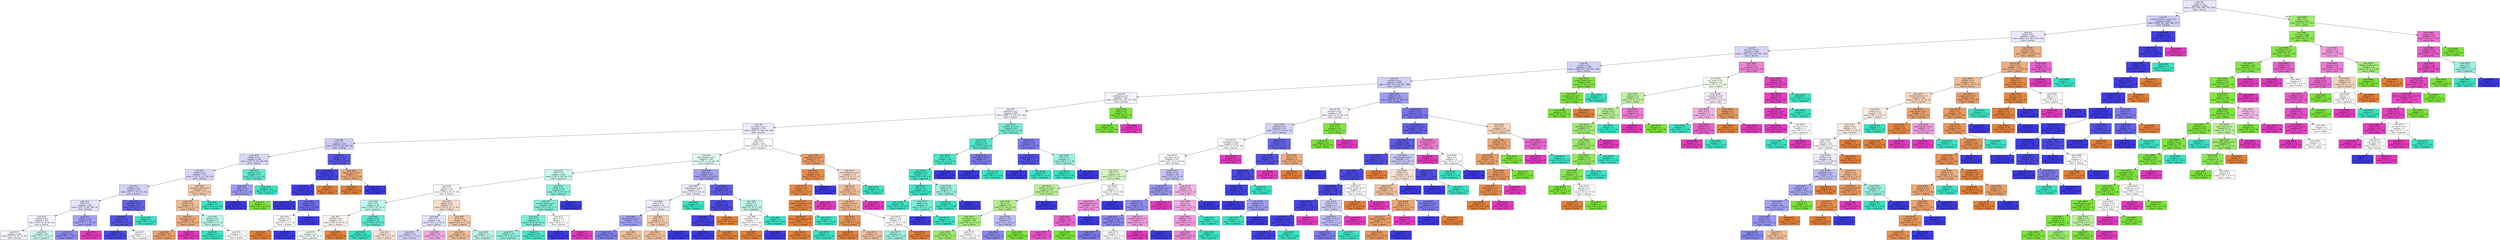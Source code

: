 digraph Tree {
node [shape=box, style="filled", color="black"] ;
0 [label=<node &#35;0<br/>cumin &le; 0.5<br/>samples = 2298<br/>value = [412, 568, 290, 769, 259]<br/>class = korean>, fillcolor="#3c39e51e"] ;
1 [label=<node &#35;1<br/>roasted_sesame_seed &le; 0.5<br/>samples = 1856<br/>value = [408, 221, 284, 766, 177]<br/>class = korean>, fillcolor="#3c39e53f"] ;
0 -> 1 [labeldistance=2.5, labelangle=45, headlabel="True"] ;
2 [label=<node &#35;2<br/>starch &le; 0.5<br/>samples = 1616<br/>value = [403, 221, 281, 535, 176]<br/>class = korean>, fillcolor="#3c39e51c"] ;
1 -> 2 ;
3 [label=<node &#35;3<br/>lime_juice &le; 0.5<br/>samples = 1396<br/>value = [252, 219, 265, 495, 165]<br/>class = korean>, fillcolor="#3c39e534"] ;
2 -> 3 ;
4 [label=<node &#35;4<br/>yogurt &le; 0.5<br/>samples = 1309<br/>value = [246, 207, 255, 495, 106]<br/>class = korean>, fillcolor="#3c39e53a"] ;
3 -> 4 ;
5 [label=<node &#35;5<br/>cayenne &le; 0.5<br/>samples = 1264<br/>value = [245, 164, 254, 495, 106]<br/>class = korean>, fillcolor="#3c39e53d"] ;
4 -> 5 ;
6 [label=<node &#35;6<br/>cardamom &le; 0.5<br/>samples = 871<br/>value = [200, 105, 236, 271, 59]<br/>class = korean>, fillcolor="#3c39e50e"] ;
5 -> 6 ;
7 [label=<node &#35;7<br/>seaweed &le; 0.5<br/>samples = 840<br/>value = [200, 75, 236, 271, 58]<br/>class = korean>, fillcolor="#3c39e50f"] ;
6 -> 7 ;
8 [label=<node &#35;8<br/>soy_sauce &le; 0.5<br/>samples = 778<br/>value = [200, 75, 189, 256, 58]<br/>class = korean>, fillcolor="#3c39e519"] ;
7 -> 8 ;
9 [label=<node &#35;9<br/>nut &le; 0.5<br/>samples = 426<br/>value = [79, 75, 66, 168, 38]<br/>class = korean>, fillcolor="#3c39e541"] ;
8 -> 9 ;
10 [label=<node &#35;10<br/>barley &le; 0.5<br/>samples = 389<br/>value = [74, 75, 66, 136, 38]<br/>class = korean>, fillcolor="#3c39e532"] ;
9 -> 10 ;
11 [label=<node &#35;11<br/>pepper &le; 0.5<br/>samples = 372<br/>value = [74, 74, 52, 134, 38]<br/>class = korean>, fillcolor="#3c39e533"] ;
10 -> 11 ;
12 [label=<node &#35;12<br/>soybean &le; 0.5<br/>samples = 341<br/>value = [57, 73, 45, 133, 33]<br/>class = korean>, fillcolor="#3c39e539"] ;
11 -> 12 ;
13 [label=<node &#35;13<br/>fish &le; 0.5<br/>samples = 308<br/>value = [57, 73, 40, 106, 32]<br/>class = korean>, fillcolor="#3c39e524"] ;
12 -> 13 ;
14 [label=<node &#35;14<br/>vinegar &le; 0.5<br/>samples = 272<br/>value = [55, 72, 39, 84, 22]<br/>class = korean>, fillcolor="#3c39e50f"] ;
13 -> 14 ;
15 [label=<node &#35;15<br/>samples = 236<br/>value = [52, 67, 23, 75, 19]<br/>class = korean>, fillcolor="#3c39e50c"] ;
14 -> 15 ;
16 [label=<node &#35;16<br/>samples = 36<br/>value = [3, 5, 16, 9, 3]<br/>class = japanese>, fillcolor="#39e5c542"] ;
14 -> 16 ;
17 [label=<node &#35;17<br/>cilantro &le; 0.5<br/>samples = 36<br/>value = [2, 1, 1, 22, 10]<br/>class = korean>, fillcolor="#3c39e576"] ;
13 -> 17 ;
18 [label=<node &#35;18<br/>samples = 33<br/>value = [2, 1, 1, 22, 7]<br/>class = korean>, fillcolor="#3c39e593"] ;
17 -> 18 ;
19 [label=<node &#35;19<br/>samples = 3<br/>value = [0, 0, 0, 0, 3]<br/>class = thai>, fillcolor="#e539c0ff"] ;
17 -> 19 ;
20 [label=<node &#35;20<br/>enokidake &le; 0.5<br/>samples = 33<br/>value = [0, 0, 5, 27, 1]<br/>class = korean>, fillcolor="#3c39e5c8"] ;
12 -> 20 ;
21 [label=<node &#35;21<br/>vinegar &le; 0.5<br/>samples = 31<br/>value = [0, 0, 3, 27, 1]<br/>class = korean>, fillcolor="#3c39e5db"] ;
20 -> 21 ;
22 [label=<node &#35;22<br/>samples = 29<br/>value = [0, 0, 2, 27, 0]<br/>class = korean>, fillcolor="#3c39e5ec"] ;
21 -> 22 ;
23 [label=<node &#35;23<br/>samples = 2<br/>value = [0, 0, 1, 0, 1]<br/>class = japanese>, fillcolor="#39e5c500"] ;
21 -> 23 ;
24 [label=<node &#35;24<br/>samples = 2<br/>value = [0, 0, 2, 0, 0]<br/>class = japanese>, fillcolor="#39e5c5ff"] ;
20 -> 24 ;
25 [label=<node &#35;25<br/>mandarin_peel &le; 0.5<br/>samples = 31<br/>value = [17, 1, 7, 1, 5]<br/>class = chinese>, fillcolor="#e581396a"] ;
11 -> 25 ;
26 [label=<node &#35;26<br/>bread &le; 0.5<br/>samples = 28<br/>value = [17, 1, 4, 1, 5]<br/>class = chinese>, fillcolor="#e5813985"] ;
25 -> 26 ;
27 [label=<node &#35;27<br/>lemongrass &le; 0.5<br/>samples = 24<br/>value = [17, 1, 2, 0, 4]<br/>class = chinese>, fillcolor="#e58139a6"] ;
26 -> 27 ;
28 [label=<node &#35;28<br/>samples = 22<br/>value = [17, 1, 2, 0, 2]<br/>class = chinese>, fillcolor="#e58139bf"] ;
27 -> 28 ;
29 [label=<node &#35;29<br/>samples = 2<br/>value = [0, 0, 0, 0, 2]<br/>class = thai>, fillcolor="#e539c0ff"] ;
27 -> 29 ;
30 [label=<node &#35;30<br/>shrimp &le; 0.5<br/>samples = 4<br/>value = [0, 0, 2, 1, 1]<br/>class = japanese>, fillcolor="#39e5c555"] ;
26 -> 30 ;
31 [label=<node &#35;31<br/>samples = 2<br/>value = [0, 0, 2, 0, 0]<br/>class = japanese>, fillcolor="#39e5c5ff"] ;
30 -> 31 ;
32 [label=<node &#35;32<br/>samples = 2<br/>value = [0, 0, 0, 1, 1]<br/>class = korean>, fillcolor="#3c39e500"] ;
30 -> 32 ;
33 [label=<node &#35;33<br/>samples = 3<br/>value = [0, 0, 3, 0, 0]<br/>class = japanese>, fillcolor="#39e5c5ff"] ;
25 -> 33 ;
34 [label=<node &#35;34<br/>soybean &le; 0.5<br/>samples = 17<br/>value = [0, 1, 14, 2, 0]<br/>class = japanese>, fillcolor="#39e5c5cc"] ;
10 -> 34 ;
35 [label=<node &#35;35<br/>pear &le; 0.5<br/>samples = 3<br/>value = [0, 1, 0, 2, 0]<br/>class = korean>, fillcolor="#3c39e57f"] ;
34 -> 35 ;
36 [label=<node &#35;36<br/>samples = 2<br/>value = [0, 0, 0, 2, 0]<br/>class = korean>, fillcolor="#3c39e5ff"] ;
35 -> 36 ;
37 [label=<node &#35;37<br/>samples = 1<br/>value = [0, 1, 0, 0, 0]<br/>class = indian>, fillcolor="#7be539ff"] ;
35 -> 37 ;
38 [label=<node &#35;38<br/>samples = 14<br/>value = [0, 0, 14, 0, 0]<br/>class = japanese>, fillcolor="#39e5c5ff"] ;
34 -> 38 ;
39 [label=<node &#35;39<br/>chicken &le; 0.5<br/>samples = 37<br/>value = [5, 0, 0, 32, 0]<br/>class = korean>, fillcolor="#3c39e5d7"] ;
9 -> 39 ;
40 [label=<node &#35;40<br/>shellfish &le; 0.5<br/>samples = 33<br/>value = [2, 0, 0, 31, 0]<br/>class = korean>, fillcolor="#3c39e5ef"] ;
39 -> 40 ;
41 [label=<node &#35;41<br/>cane_molasses &le; 0.5<br/>samples = 32<br/>value = [1, 0, 0, 31, 0]<br/>class = korean>, fillcolor="#3c39e5f7"] ;
40 -> 41 ;
42 [label=<node &#35;42<br/>samples = 27<br/>value = [0, 0, 0, 27, 0]<br/>class = korean>, fillcolor="#3c39e5ff"] ;
41 -> 42 ;
43 [label=<node &#35;43<br/>ginger &le; 0.5<br/>samples = 5<br/>value = [1, 0, 0, 4, 0]<br/>class = korean>, fillcolor="#3c39e5bf"] ;
41 -> 43 ;
44 [label=<node &#35;44<br/>soybean &le; 0.5<br/>samples = 2<br/>value = [1, 0, 0, 1, 0]<br/>class = chinese>, fillcolor="#e5813900"] ;
43 -> 44 ;
45 [label=<node &#35;45<br/>samples = 1<br/>value = [1, 0, 0, 0, 0]<br/>class = chinese>, fillcolor="#e58139ff"] ;
44 -> 45 ;
46 [label=<node &#35;46<br/>samples = 1<br/>value = [0, 0, 0, 1, 0]<br/>class = korean>, fillcolor="#3c39e5ff"] ;
44 -> 46 ;
47 [label=<node &#35;47<br/>samples = 3<br/>value = [0, 0, 0, 3, 0]<br/>class = korean>, fillcolor="#3c39e5ff"] ;
43 -> 47 ;
48 [label=<node &#35;48<br/>samples = 1<br/>value = [1, 0, 0, 0, 0]<br/>class = chinese>, fillcolor="#e58139ff"] ;
40 -> 48 ;
49 [label=<node &#35;49<br/>lemon_juice &le; 0.5<br/>samples = 4<br/>value = [3, 0, 0, 1, 0]<br/>class = chinese>, fillcolor="#e58139aa"] ;
39 -> 49 ;
50 [label=<node &#35;50<br/>samples = 3<br/>value = [3, 0, 0, 0, 0]<br/>class = chinese>, fillcolor="#e58139ff"] ;
49 -> 50 ;
51 [label=<node &#35;51<br/>samples = 1<br/>value = [0, 0, 0, 1, 0]<br/>class = korean>, fillcolor="#3c39e5ff"] ;
49 -> 51 ;
52 [label=<node &#35;52<br/>pork &le; 0.5<br/>samples = 352<br/>value = [121, 0, 123, 88, 20]<br/>class = japanese>, fillcolor="#39e5c502"] ;
8 -> 52 ;
53 [label=<node &#35;53<br/>black_pepper &le; 0.5<br/>samples = 295<br/>value = [75, 0, 116, 86, 18]<br/>class = japanese>, fillcolor="#39e5c525"] ;
52 -> 53 ;
54 [label=<node &#35;54<br/>sake &le; 0.5<br/>samples = 228<br/>value = [59, 0, 106, 46, 17]<br/>class = japanese>, fillcolor="#39e5c547"] ;
53 -> 54 ;
55 [label=<node &#35;55<br/>garlic &le; 0.5<br/>samples = 157<br/>value = [58, 0, 56, 27, 16]<br/>class = chinese>, fillcolor="#e5813905"] ;
54 -> 55 ;
56 [label=<node &#35;56<br/>wine &le; 0.5<br/>samples = 80<br/>value = [26, 0, 43, 10, 1]<br/>class = japanese>, fillcolor="#39e5c550"] ;
55 -> 56 ;
57 [label=<node &#35;57<br/>cilantro &le; 0.5<br/>samples = 50<br/>value = [21, 0, 18, 10, 1]<br/>class = chinese>, fillcolor="#e5813918"] ;
56 -> 57 ;
58 [label=<node &#35;58<br/>samples = 45<br/>value = [16, 0, 18, 10, 1]<br/>class = japanese>, fillcolor="#39e5c512"] ;
57 -> 58 ;
59 [label=<node &#35;59<br/>samples = 5<br/>value = [5, 0, 0, 0, 0]<br/>class = chinese>, fillcolor="#e58139ff"] ;
57 -> 59 ;
60 [label=<node &#35;60<br/>scallion &le; 0.5<br/>samples = 30<br/>value = [5, 0, 25, 0, 0]<br/>class = japanese>, fillcolor="#39e5c5cc"] ;
56 -> 60 ;
61 [label=<node &#35;61<br/>samples = 21<br/>value = [0, 0, 21, 0, 0]<br/>class = japanese>, fillcolor="#39e5c5ff"] ;
60 -> 61 ;
62 [label=<node &#35;62<br/>samples = 9<br/>value = [5, 0, 4, 0, 0]<br/>class = chinese>, fillcolor="#e5813933"] ;
60 -> 62 ;
63 [label=<node &#35;63<br/>ginger &le; 0.5<br/>samples = 77<br/>value = [32, 0, 13, 17, 15]<br/>class = chinese>, fillcolor="#e5813940"] ;
55 -> 63 ;
64 [label=<node &#35;64<br/>rice &le; 0.5<br/>samples = 38<br/>value = [11, 0, 5, 15, 7]<br/>class = korean>, fillcolor="#3c39e526"] ;
63 -> 64 ;
65 [label=<node &#35;65<br/>samples = 29<br/>value = [10, 0, 3, 14, 2]<br/>class = korean>, fillcolor="#3c39e536"] ;
64 -> 65 ;
66 [label=<node &#35;66<br/>samples = 9<br/>value = [1, 0, 2, 1, 5]<br/>class = thai>, fillcolor="#e539c06d"] ;
64 -> 66 ;
67 [label=<node &#35;67<br/>beef &le; 0.5<br/>samples = 39<br/>value = [21, 0, 8, 2, 8]<br/>class = chinese>, fillcolor="#e581396b"] ;
63 -> 67 ;
68 [label=<node &#35;68<br/>samples = 34<br/>value = [21, 0, 5, 0, 8]<br/>class = chinese>, fillcolor="#e5813980"] ;
67 -> 68 ;
69 [label=<node &#35;69<br/>samples = 5<br/>value = [0, 0, 3, 2, 0]<br/>class = japanese>, fillcolor="#39e5c555"] ;
67 -> 69 ;
70 [label=<node &#35;70<br/>lemon &le; 0.5<br/>samples = 71<br/>value = [1, 0, 50, 19, 1]<br/>class = japanese>, fillcolor="#39e5c598"] ;
54 -> 70 ;
71 [label=<node &#35;71<br/>peanut_butter &le; 0.5<br/>samples = 69<br/>value = [1, 0, 50, 17, 1]<br/>class = japanese>, fillcolor="#39e5c5a2"] ;
70 -> 71 ;
72 [label=<node &#35;72<br/>rice &le; 0.5<br/>samples = 67<br/>value = [1, 0, 50, 16, 0]<br/>class = japanese>, fillcolor="#39e5c5aa"] ;
71 -> 72 ;
73 [label=<node &#35;73<br/>samples = 51<br/>value = [1, 0, 35, 15, 0]<br/>class = japanese>, fillcolor="#39e5c58e"] ;
72 -> 73 ;
74 [label=<node &#35;74<br/>samples = 16<br/>value = [0, 0, 15, 1, 0]<br/>class = japanese>, fillcolor="#39e5c5ee"] ;
72 -> 74 ;
75 [label=<node &#35;75<br/>garlic &le; 0.5<br/>samples = 2<br/>value = [0, 0, 0, 1, 1]<br/>class = korean>, fillcolor="#3c39e500"] ;
71 -> 75 ;
76 [label=<node &#35;76<br/>samples = 1<br/>value = [0, 0, 0, 1, 0]<br/>class = korean>, fillcolor="#3c39e5ff"] ;
75 -> 76 ;
77 [label=<node &#35;77<br/>samples = 1<br/>value = [0, 0, 0, 0, 1]<br/>class = thai>, fillcolor="#e539c0ff"] ;
75 -> 77 ;
78 [label=<node &#35;78<br/>samples = 2<br/>value = [0, 0, 0, 2, 0]<br/>class = korean>, fillcolor="#3c39e5ff"] ;
70 -> 78 ;
79 [label=<node &#35;79<br/>beef &le; 0.5<br/>samples = 67<br/>value = [16, 0, 10, 40, 1]<br/>class = korean>, fillcolor="#3c39e578"] ;
53 -> 79 ;
80 [label=<node &#35;80<br/>katsuobushi &le; 0.5<br/>samples = 37<br/>value = [13, 0, 8, 15, 1]<br/>class = korean>, fillcolor="#3c39e515"] ;
79 -> 80 ;
81 [label=<node &#35;81<br/>rice &le; 0.5<br/>samples = 34<br/>value = [13, 0, 5, 15, 1]<br/>class = korean>, fillcolor="#3c39e518"] ;
80 -> 81 ;
82 [label=<node &#35;82<br/>lemon_juice &le; 0.5<br/>samples = 21<br/>value = [6, 0, 2, 13, 0]<br/>class = korean>, fillcolor="#3c39e577"] ;
81 -> 82 ;
83 [label=<node &#35;83<br/>samples = 18<br/>value = [4, 0, 1, 13, 0]<br/>class = korean>, fillcolor="#3c39e5a4"] ;
82 -> 83 ;
84 [label=<node &#35;84<br/>samples = 3<br/>value = [2, 0, 1, 0, 0]<br/>class = chinese>, fillcolor="#e581397f"] ;
82 -> 84 ;
85 [label=<node &#35;85<br/>sake &le; 0.5<br/>samples = 13<br/>value = [7, 0, 3, 2, 1]<br/>class = chinese>, fillcolor="#e5813966"] ;
81 -> 85 ;
86 [label=<node &#35;86<br/>samples = 11<br/>value = [7, 0, 3, 0, 1]<br/>class = chinese>, fillcolor="#e5813980"] ;
85 -> 86 ;
87 [label=<node &#35;87<br/>samples = 2<br/>value = [0, 0, 0, 2, 0]<br/>class = korean>, fillcolor="#3c39e5ff"] ;
85 -> 87 ;
88 [label=<node &#35;88<br/>samples = 3<br/>value = [0, 0, 3, 0, 0]<br/>class = japanese>, fillcolor="#39e5c5ff"] ;
80 -> 88 ;
89 [label=<node &#35;89<br/>soybean &le; 0.5<br/>samples = 30<br/>value = [3, 0, 2, 25, 0]<br/>class = korean>, fillcolor="#3c39e5d0"] ;
79 -> 89 ;
90 [label=<node &#35;90<br/>chicken &le; 0.5<br/>samples = 26<br/>value = [2, 0, 0, 24, 0]<br/>class = korean>, fillcolor="#3c39e5ea"] ;
89 -> 90 ;
91 [label=<node &#35;91<br/>leek &le; 0.5<br/>samples = 25<br/>value = [1, 0, 0, 24, 0]<br/>class = korean>, fillcolor="#3c39e5f4"] ;
90 -> 91 ;
92 [label=<node &#35;92<br/>samples = 24<br/>value = [0, 0, 0, 24, 0]<br/>class = korean>, fillcolor="#3c39e5ff"] ;
91 -> 92 ;
93 [label=<node &#35;93<br/>samples = 1<br/>value = [1, 0, 0, 0, 0]<br/>class = chinese>, fillcolor="#e58139ff"] ;
91 -> 93 ;
94 [label=<node &#35;94<br/>samples = 1<br/>value = [1, 0, 0, 0, 0]<br/>class = chinese>, fillcolor="#e58139ff"] ;
90 -> 94 ;
95 [label=<node &#35;95<br/>sake &le; 0.5<br/>samples = 4<br/>value = [1, 0, 2, 1, 0]<br/>class = japanese>, fillcolor="#39e5c555"] ;
89 -> 95 ;
96 [label=<node &#35;96<br/>vegetable &le; 0.5<br/>samples = 2<br/>value = [1, 0, 0, 1, 0]<br/>class = chinese>, fillcolor="#e5813900"] ;
95 -> 96 ;
97 [label=<node &#35;97<br/>samples = 1<br/>value = [1, 0, 0, 0, 0]<br/>class = chinese>, fillcolor="#e58139ff"] ;
96 -> 97 ;
98 [label=<node &#35;98<br/>samples = 1<br/>value = [0, 0, 0, 1, 0]<br/>class = korean>, fillcolor="#3c39e5ff"] ;
96 -> 98 ;
99 [label=<node &#35;99<br/>samples = 2<br/>value = [0, 0, 2, 0, 0]<br/>class = japanese>, fillcolor="#39e5c5ff"] ;
95 -> 99 ;
100 [label=<node &#35;100<br/>vegetable_oil &le; 0.5<br/>samples = 57<br/>value = [46, 0, 7, 2, 2]<br/>class = chinese>, fillcolor="#e58139c7"] ;
52 -> 100 ;
101 [label=<node &#35;101<br/>pear &le; 0.5<br/>samples = 42<br/>value = [38, 0, 2, 1, 1]<br/>class = chinese>, fillcolor="#e58139e6"] ;
100 -> 101 ;
102 [label=<node &#35;102<br/>coconut &le; 0.5<br/>samples = 41<br/>value = [38, 0, 2, 0, 1]<br/>class = chinese>, fillcolor="#e58139eb"] ;
101 -> 102 ;
103 [label=<node &#35;103<br/>chinese_cabbage &le; 0.5<br/>samples = 40<br/>value = [38, 0, 2, 0, 0]<br/>class = chinese>, fillcolor="#e58139f2"] ;
102 -> 103 ;
104 [label=<node &#35;104<br/>green_bell_pepper &le; 0.5<br/>samples = 39<br/>value = [38, 0, 1, 0, 0]<br/>class = chinese>, fillcolor="#e58139f8"] ;
103 -> 104 ;
105 [label=<node &#35;105<br/>samples = 38<br/>value = [38, 0, 0, 0, 0]<br/>class = chinese>, fillcolor="#e58139ff"] ;
104 -> 105 ;
106 [label=<node &#35;106<br/>samples = 1<br/>value = [0, 0, 1, 0, 0]<br/>class = japanese>, fillcolor="#39e5c5ff"] ;
104 -> 106 ;
107 [label=<node &#35;107<br/>samples = 1<br/>value = [0, 0, 1, 0, 0]<br/>class = japanese>, fillcolor="#39e5c5ff"] ;
103 -> 107 ;
108 [label=<node &#35;108<br/>samples = 1<br/>value = [0, 0, 0, 0, 1]<br/>class = thai>, fillcolor="#e539c0ff"] ;
102 -> 108 ;
109 [label=<node &#35;109<br/>samples = 1<br/>value = [0, 0, 0, 1, 0]<br/>class = korean>, fillcolor="#3c39e5ff"] ;
101 -> 109 ;
110 [label=<node &#35;110<br/>cane_molasses &le; 0.5<br/>samples = 15<br/>value = [8, 0, 5, 1, 1]<br/>class = chinese>, fillcolor="#e581394c"] ;
100 -> 110 ;
111 [label=<node &#35;111<br/>crab &le; 0.5<br/>samples = 13<br/>value = [8, 0, 3, 1, 1]<br/>class = chinese>, fillcolor="#e5813980"] ;
110 -> 111 ;
112 [label=<node &#35;112<br/>sesame_oil &le; 0.5<br/>samples = 12<br/>value = [8, 0, 3, 1, 0]<br/>class = chinese>, fillcolor="#e581398e"] ;
111 -> 112 ;
113 [label=<node &#35;113<br/>sake &le; 0.5<br/>samples = 7<br/>value = [6, 0, 1, 0, 0]<br/>class = chinese>, fillcolor="#e58139d4"] ;
112 -> 113 ;
114 [label=<node &#35;114<br/>samples = 4<br/>value = [4, 0, 0, 0, 0]<br/>class = chinese>, fillcolor="#e58139ff"] ;
113 -> 114 ;
115 [label=<node &#35;115<br/>samples = 3<br/>value = [2, 0, 1, 0, 0]<br/>class = chinese>, fillcolor="#e581397f"] ;
113 -> 115 ;
116 [label=<node &#35;116<br/>pepper &le; 0.5<br/>samples = 5<br/>value = [2, 0, 2, 1, 0]<br/>class = chinese>, fillcolor="#e5813900"] ;
112 -> 116 ;
117 [label=<node &#35;117<br/>samples = 3<br/>value = [0, 0, 2, 1, 0]<br/>class = japanese>, fillcolor="#39e5c57f"] ;
116 -> 117 ;
118 [label=<node &#35;118<br/>samples = 2<br/>value = [2, 0, 0, 0, 0]<br/>class = chinese>, fillcolor="#e58139ff"] ;
116 -> 118 ;
119 [label=<node &#35;119<br/>samples = 1<br/>value = [0, 0, 0, 0, 1]<br/>class = thai>, fillcolor="#e539c0ff"] ;
111 -> 119 ;
120 [label=<node &#35;120<br/>samples = 2<br/>value = [0, 0, 2, 0, 0]<br/>class = japanese>, fillcolor="#39e5c5ff"] ;
110 -> 120 ;
121 [label=<node &#35;121<br/>sesame_oil &le; 0.5<br/>samples = 62<br/>value = [0, 0, 47, 15, 0]<br/>class = japanese>, fillcolor="#39e5c5ae"] ;
7 -> 121 ;
122 [label=<node &#35;122<br/>wheat &le; 0.5<br/>samples = 50<br/>value = [0, 0, 44, 6, 0]<br/>class = japanese>, fillcolor="#39e5c5dc"] ;
121 -> 122 ;
123 [label=<node &#35;123<br/>beef &le; 0.5<br/>samples = 46<br/>value = [0, 0, 43, 3, 0]<br/>class = japanese>, fillcolor="#39e5c5ed"] ;
122 -> 123 ;
124 [label=<node &#35;124<br/>vegetable &le; 0.5<br/>samples = 45<br/>value = [0, 0, 43, 2, 0]<br/>class = japanese>, fillcolor="#39e5c5f3"] ;
123 -> 124 ;
125 [label=<node &#35;125<br/>kelp &le; 0.5<br/>samples = 42<br/>value = [0, 0, 41, 1, 0]<br/>class = japanese>, fillcolor="#39e5c5f9"] ;
124 -> 125 ;
126 [label=<node &#35;126<br/>samples = 38<br/>value = [0, 0, 38, 0, 0]<br/>class = japanese>, fillcolor="#39e5c5ff"] ;
125 -> 126 ;
127 [label=<node &#35;127<br/>radish &le; 0.5<br/>samples = 4<br/>value = [0, 0, 3, 1, 0]<br/>class = japanese>, fillcolor="#39e5c5aa"] ;
125 -> 127 ;
128 [label=<node &#35;128<br/>samples = 1<br/>value = [0, 0, 0, 1, 0]<br/>class = korean>, fillcolor="#3c39e5ff"] ;
127 -> 128 ;
129 [label=<node &#35;129<br/>samples = 3<br/>value = [0, 0, 3, 0, 0]<br/>class = japanese>, fillcolor="#39e5c5ff"] ;
127 -> 129 ;
130 [label=<node &#35;130<br/>radish &le; 0.5<br/>samples = 3<br/>value = [0, 0, 2, 1, 0]<br/>class = japanese>, fillcolor="#39e5c57f"] ;
124 -> 130 ;
131 [label=<node &#35;131<br/>samples = 2<br/>value = [0, 0, 2, 0, 0]<br/>class = japanese>, fillcolor="#39e5c5ff"] ;
130 -> 131 ;
132 [label=<node &#35;132<br/>samples = 1<br/>value = [0, 0, 0, 1, 0]<br/>class = korean>, fillcolor="#3c39e5ff"] ;
130 -> 132 ;
133 [label=<node &#35;133<br/>samples = 1<br/>value = [0, 0, 0, 1, 0]<br/>class = korean>, fillcolor="#3c39e5ff"] ;
123 -> 133 ;
134 [label=<node &#35;134<br/>bell_pepper &le; 0.5<br/>samples = 4<br/>value = [0, 0, 1, 3, 0]<br/>class = korean>, fillcolor="#3c39e5aa"] ;
122 -> 134 ;
135 [label=<node &#35;135<br/>samples = 3<br/>value = [0, 0, 0, 3, 0]<br/>class = korean>, fillcolor="#3c39e5ff"] ;
134 -> 135 ;
136 [label=<node &#35;136<br/>samples = 1<br/>value = [0, 0, 1, 0, 0]<br/>class = japanese>, fillcolor="#39e5c5ff"] ;
134 -> 136 ;
137 [label=<node &#35;137<br/>scallion &le; 0.5<br/>samples = 12<br/>value = [0, 0, 3, 9, 0]<br/>class = korean>, fillcolor="#3c39e5aa"] ;
121 -> 137 ;
138 [label=<node &#35;138<br/>sesame_seed &le; 0.5<br/>samples = 9<br/>value = [0, 0, 1, 8, 0]<br/>class = korean>, fillcolor="#3c39e5df"] ;
137 -> 138 ;
139 [label=<node &#35;139<br/>samples = 8<br/>value = [0, 0, 0, 8, 0]<br/>class = korean>, fillcolor="#3c39e5ff"] ;
138 -> 139 ;
140 [label=<node &#35;140<br/>samples = 1<br/>value = [0, 0, 1, 0, 0]<br/>class = japanese>, fillcolor="#39e5c5ff"] ;
138 -> 140 ;
141 [label=<node &#35;141<br/>fish &le; 0.5<br/>samples = 3<br/>value = [0, 0, 2, 1, 0]<br/>class = japanese>, fillcolor="#39e5c57f"] ;
137 -> 141 ;
142 [label=<node &#35;142<br/>samples = 2<br/>value = [0, 0, 2, 0, 0]<br/>class = japanese>, fillcolor="#39e5c5ff"] ;
141 -> 142 ;
143 [label=<node &#35;143<br/>samples = 1<br/>value = [0, 0, 0, 1, 0]<br/>class = korean>, fillcolor="#3c39e5ff"] ;
141 -> 143 ;
144 [label=<node &#35;144<br/>coffee &le; 0.5<br/>samples = 31<br/>value = [0, 30, 0, 0, 1]<br/>class = indian>, fillcolor="#7be539f6"] ;
6 -> 144 ;
145 [label=<node &#35;145<br/>samples = 30<br/>value = [0, 30, 0, 0, 0]<br/>class = indian>, fillcolor="#7be539ff"] ;
144 -> 145 ;
146 [label=<node &#35;146<br/>samples = 1<br/>value = [0, 0, 0, 0, 1]<br/>class = thai>, fillcolor="#e539c0ff"] ;
144 -> 146 ;
147 [label=<node &#35;147<br/>scallion &le; 0.5<br/>samples = 393<br/>value = [45, 59, 18, 224, 47]<br/>class = korean>, fillcolor="#3c39e57e"] ;
5 -> 147 ;
148 [label=<node &#35;148<br/>turmeric &le; 0.5<br/>samples = 176<br/>value = [14, 57, 10, 63, 32]<br/>class = korean>, fillcolor="#3c39e50d"] ;
147 -> 148 ;
149 [label=<node &#35;149<br/>soybean &le; 0.5<br/>samples = 155<br/>value = [14, 37, 10, 63, 31]<br/>class = korean>, fillcolor="#3c39e538"] ;
148 -> 149 ;
150 [label=<node &#35;150<br/>lemongrass &le; 0.5<br/>samples = 124<br/>value = [11, 37, 8, 38, 30]<br/>class = korean>, fillcolor="#3c39e503"] ;
149 -> 150 ;
151 [label=<node &#35;151<br/>soy_sauce &le; 0.5<br/>samples = 115<br/>value = [11, 37, 8, 38, 21]<br/>class = korean>, fillcolor="#3c39e503"] ;
150 -> 151 ;
152 [label=<node &#35;152<br/>fish &le; 0.5<br/>samples = 76<br/>value = [5, 37, 2, 20, 12]<br/>class = indian>, fillcolor="#7be5394d"] ;
151 -> 152 ;
153 [label=<node &#35;153<br/>sesame_oil &le; 0.5<br/>samples = 59<br/>value = [5, 36, 2, 12, 4]<br/>class = indian>, fillcolor="#7be53982"] ;
152 -> 153 ;
154 [label=<node &#35;154<br/>egg &le; 0.5<br/>samples = 56<br/>value = [5, 36, 2, 9, 4]<br/>class = indian>, fillcolor="#7be53992"] ;
153 -> 154 ;
155 [label=<node &#35;155<br/>cucumber &le; 0.5<br/>samples = 48<br/>value = [4, 34, 2, 5, 3]<br/>class = indian>, fillcolor="#7be539ac"] ;
154 -> 155 ;
156 [label=<node &#35;156<br/>samples = 45<br/>value = [3, 34, 1, 5, 2]<br/>class = indian>, fillcolor="#7be539b9"] ;
155 -> 156 ;
157 [label=<node &#35;157<br/>samples = 3<br/>value = [1, 0, 1, 0, 1]<br/>class = chinese>, fillcolor="#e5813900"] ;
155 -> 157 ;
158 [label=<node &#35;158<br/>cilantro &le; 0.5<br/>samples = 8<br/>value = [1, 2, 0, 4, 1]<br/>class = korean>, fillcolor="#3c39e555"] ;
154 -> 158 ;
159 [label=<node &#35;159<br/>samples = 6<br/>value = [1, 0, 0, 4, 1]<br/>class = korean>, fillcolor="#3c39e599"] ;
158 -> 159 ;
160 [label=<node &#35;160<br/>samples = 2<br/>value = [0, 2, 0, 0, 0]<br/>class = indian>, fillcolor="#7be539ff"] ;
158 -> 160 ;
161 [label=<node &#35;161<br/>samples = 3<br/>value = [0, 0, 0, 3, 0]<br/>class = korean>, fillcolor="#3c39e5ff"] ;
153 -> 161 ;
162 [label=<node &#35;162<br/>egg &le; 0.5<br/>samples = 17<br/>value = [0, 1, 0, 8, 8]<br/>class = korean>, fillcolor="#3c39e500"] ;
152 -> 162 ;
163 [label=<node &#35;163<br/>black_pepper &le; 0.5<br/>samples = 12<br/>value = [0, 1, 0, 3, 8]<br/>class = thai>, fillcolor="#e539c08e"] ;
162 -> 163 ;
164 [label=<node &#35;164<br/>mango &le; 0.5<br/>samples = 10<br/>value = [0, 1, 0, 1, 8]<br/>class = thai>, fillcolor="#e539c0c6"] ;
163 -> 164 ;
165 [label=<node &#35;165<br/>samples = 9<br/>value = [0, 0, 0, 1, 8]<br/>class = thai>, fillcolor="#e539c0df"] ;
164 -> 165 ;
166 [label=<node &#35;166<br/>samples = 1<br/>value = [0, 1, 0, 0, 0]<br/>class = indian>, fillcolor="#7be539ff"] ;
164 -> 166 ;
167 [label=<node &#35;167<br/>samples = 2<br/>value = [0, 0, 0, 2, 0]<br/>class = korean>, fillcolor="#3c39e5ff"] ;
163 -> 167 ;
168 [label=<node &#35;168<br/>samples = 5<br/>value = [0, 0, 0, 5, 0]<br/>class = korean>, fillcolor="#3c39e5ff"] ;
162 -> 168 ;
169 [label=<node &#35;169<br/>chicken &le; 0.5<br/>samples = 39<br/>value = [6, 0, 6, 18, 9]<br/>class = korean>, fillcolor="#3c39e54d"] ;
151 -> 169 ;
170 [label=<node &#35;170<br/>peanut_butter &le; 0.5<br/>samples = 29<br/>value = [4, 0, 4, 17, 4]<br/>class = korean>, fillcolor="#3c39e585"] ;
169 -> 170 ;
171 [label=<node &#35;171<br/>pepper &le; 0.5<br/>samples = 27<br/>value = [4, 0, 4, 17, 2]<br/>class = korean>, fillcolor="#3c39e590"] ;
170 -> 171 ;
172 [label=<node &#35;172<br/>chicken_broth &le; 0.5<br/>samples = 24<br/>value = [4, 0, 4, 16, 0]<br/>class = korean>, fillcolor="#3c39e599"] ;
171 -> 172 ;
173 [label=<node &#35;173<br/>samples = 22<br/>value = [3, 0, 3, 16, 0]<br/>class = korean>, fillcolor="#3c39e5ae"] ;
172 -> 173 ;
174 [label=<node &#35;174<br/>samples = 2<br/>value = [1, 0, 1, 0, 0]<br/>class = chinese>, fillcolor="#e5813900"] ;
172 -> 174 ;
175 [label=<node &#35;175<br/>chicken_broth &le; 0.5<br/>samples = 3<br/>value = [0, 0, 0, 1, 2]<br/>class = thai>, fillcolor="#e539c07f"] ;
171 -> 175 ;
176 [label=<node &#35;176<br/>samples = 2<br/>value = [0, 0, 0, 0, 2]<br/>class = thai>, fillcolor="#e539c0ff"] ;
175 -> 176 ;
177 [label=<node &#35;177<br/>samples = 1<br/>value = [0, 0, 0, 1, 0]<br/>class = korean>, fillcolor="#3c39e5ff"] ;
175 -> 177 ;
178 [label=<node &#35;178<br/>samples = 2<br/>value = [0, 0, 0, 0, 2]<br/>class = thai>, fillcolor="#e539c0ff"] ;
170 -> 178 ;
179 [label=<node &#35;179<br/>lemon &le; 0.5<br/>samples = 10<br/>value = [2, 0, 2, 1, 5]<br/>class = thai>, fillcolor="#e539c060"] ;
169 -> 179 ;
180 [label=<node &#35;180<br/>egg &le; 0.5<br/>samples = 9<br/>value = [2, 0, 2, 0, 5]<br/>class = thai>, fillcolor="#e539c06d"] ;
179 -> 180 ;
181 [label=<node &#35;181<br/>cabbage &le; 0.5<br/>samples = 8<br/>value = [2, 0, 1, 0, 5]<br/>class = thai>, fillcolor="#e539c080"] ;
180 -> 181 ;
182 [label=<node &#35;182<br/>samples = 7<br/>value = [2, 0, 0, 0, 5]<br/>class = thai>, fillcolor="#e539c099"] ;
181 -> 182 ;
183 [label=<node &#35;183<br/>samples = 1<br/>value = [0, 0, 1, 0, 0]<br/>class = japanese>, fillcolor="#39e5c5ff"] ;
181 -> 183 ;
184 [label=<node &#35;184<br/>samples = 1<br/>value = [0, 0, 1, 0, 0]<br/>class = japanese>, fillcolor="#39e5c5ff"] ;
180 -> 184 ;
185 [label=<node &#35;185<br/>samples = 1<br/>value = [0, 0, 0, 1, 0]<br/>class = korean>, fillcolor="#3c39e5ff"] ;
179 -> 185 ;
186 [label=<node &#35;186<br/>samples = 9<br/>value = [0, 0, 0, 0, 9]<br/>class = thai>, fillcolor="#e539c0ff"] ;
150 -> 186 ;
187 [label=<node &#35;187<br/>pepper &le; 0.5<br/>samples = 31<br/>value = [3, 0, 2, 25, 1]<br/>class = korean>, fillcolor="#3c39e5c8"] ;
149 -> 187 ;
188 [label=<node &#35;188<br/>cilantro &le; 0.5<br/>samples = 27<br/>value = [0, 0, 2, 24, 1]<br/>class = korean>, fillcolor="#3c39e5e0"] ;
187 -> 188 ;
189 [label=<node &#35;189<br/>wasabi &le; 0.5<br/>samples = 26<br/>value = [0, 0, 2, 24, 0]<br/>class = korean>, fillcolor="#3c39e5ea"] ;
188 -> 189 ;
190 [label=<node &#35;190<br/>lettuce &le; 0.5<br/>samples = 25<br/>value = [0, 0, 1, 24, 0]<br/>class = korean>, fillcolor="#3c39e5f4"] ;
189 -> 190 ;
191 [label=<node &#35;191<br/>samples = 22<br/>value = [0, 0, 0, 22, 0]<br/>class = korean>, fillcolor="#3c39e5ff"] ;
190 -> 191 ;
192 [label=<node &#35;192<br/>wheat &le; 0.5<br/>samples = 3<br/>value = [0, 0, 1, 2, 0]<br/>class = korean>, fillcolor="#3c39e57f"] ;
190 -> 192 ;
193 [label=<node &#35;193<br/>samples = 1<br/>value = [0, 0, 1, 0, 0]<br/>class = japanese>, fillcolor="#39e5c5ff"] ;
192 -> 193 ;
194 [label=<node &#35;194<br/>samples = 2<br/>value = [0, 0, 0, 2, 0]<br/>class = korean>, fillcolor="#3c39e5ff"] ;
192 -> 194 ;
195 [label=<node &#35;195<br/>samples = 1<br/>value = [0, 0, 1, 0, 0]<br/>class = japanese>, fillcolor="#39e5c5ff"] ;
189 -> 195 ;
196 [label=<node &#35;196<br/>samples = 1<br/>value = [0, 0, 0, 0, 1]<br/>class = thai>, fillcolor="#e539c0ff"] ;
188 -> 196 ;
197 [label=<node &#35;197<br/>bean &le; 0.5<br/>samples = 4<br/>value = [3, 0, 0, 1, 0]<br/>class = chinese>, fillcolor="#e58139aa"] ;
187 -> 197 ;
198 [label=<node &#35;198<br/>samples = 3<br/>value = [3, 0, 0, 0, 0]<br/>class = chinese>, fillcolor="#e58139ff"] ;
197 -> 198 ;
199 [label=<node &#35;199<br/>samples = 1<br/>value = [0, 0, 0, 1, 0]<br/>class = korean>, fillcolor="#3c39e5ff"] ;
197 -> 199 ;
200 [label=<node &#35;200<br/>basil &le; 0.5<br/>samples = 21<br/>value = [0, 20, 0, 0, 1]<br/>class = indian>, fillcolor="#7be539f2"] ;
148 -> 200 ;
201 [label=<node &#35;201<br/>samples = 20<br/>value = [0, 20, 0, 0, 0]<br/>class = indian>, fillcolor="#7be539ff"] ;
200 -> 201 ;
202 [label=<node &#35;202<br/>samples = 1<br/>value = [0, 0, 0, 0, 1]<br/>class = thai>, fillcolor="#e539c0ff"] ;
200 -> 202 ;
203 [label=<node &#35;203<br/>cilantro &le; 0.5<br/>samples = 217<br/>value = [31, 2, 8, 161, 15]<br/>class = korean>, fillcolor="#3c39e5b2"] ;
147 -> 203 ;
204 [label=<node &#35;204<br/>cane_molasses &le; 0.5<br/>samples = 197<br/>value = [20, 0, 7, 161, 9]<br/>class = korean>, fillcolor="#3c39e5cb"] ;
203 -> 204 ;
205 [label=<node &#35;205<br/>vinegar &le; 0.5<br/>samples = 190<br/>value = [20, 0, 6, 160, 4]<br/>class = korean>, fillcolor="#3c39e5d2"] ;
204 -> 205 ;
206 [label=<node &#35;206<br/>bean &le; 0.5<br/>samples = 157<br/>value = [8, 0, 4, 142, 3]<br/>class = korean>, fillcolor="#3c39e5e5"] ;
205 -> 206 ;
207 [label=<node &#35;207<br/>peanut &le; 0.5<br/>samples = 154<br/>value = [5, 0, 4, 142, 3]<br/>class = korean>, fillcolor="#3c39e5ea"] ;
206 -> 207 ;
208 [label=<node &#35;208<br/>chicken &le; 0.5<br/>samples = 152<br/>value = [4, 0, 4, 142, 2]<br/>class = korean>, fillcolor="#3c39e5ee"] ;
207 -> 208 ;
209 [label=<node &#35;209<br/>tomato &le; 0.5<br/>samples = 146<br/>value = [4, 0, 2, 139, 1]<br/>class = korean>, fillcolor="#3c39e5f2"] ;
208 -> 209 ;
210 [label=<node &#35;210<br/>katsuobushi &le; 0.5<br/>samples = 145<br/>value = [4, 0, 2, 139, 0]<br/>class = korean>, fillcolor="#3c39e5f4"] ;
209 -> 210 ;
211 [label=<node &#35;211<br/>samples = 144<br/>value = [4, 0, 1, 139, 0]<br/>class = korean>, fillcolor="#3c39e5f6"] ;
210 -> 211 ;
212 [label=<node &#35;212<br/>samples = 1<br/>value = [0, 0, 1, 0, 0]<br/>class = japanese>, fillcolor="#39e5c5ff"] ;
210 -> 212 ;
213 [label=<node &#35;213<br/>samples = 1<br/>value = [0, 0, 0, 0, 1]<br/>class = thai>, fillcolor="#e539c0ff"] ;
209 -> 213 ;
214 [label=<node &#35;214<br/>cashew &le; 0.5<br/>samples = 6<br/>value = [0, 0, 2, 3, 1]<br/>class = korean>, fillcolor="#3c39e540"] ;
208 -> 214 ;
215 [label=<node &#35;215<br/>vegetable_oil &le; 0.5<br/>samples = 5<br/>value = [0, 0, 2, 3, 0]<br/>class = korean>, fillcolor="#3c39e555"] ;
214 -> 215 ;
216 [label=<node &#35;216<br/>samples = 4<br/>value = [0, 0, 1, 3, 0]<br/>class = korean>, fillcolor="#3c39e5aa"] ;
215 -> 216 ;
217 [label=<node &#35;217<br/>samples = 1<br/>value = [0, 0, 1, 0, 0]<br/>class = japanese>, fillcolor="#39e5c5ff"] ;
215 -> 217 ;
218 [label=<node &#35;218<br/>samples = 1<br/>value = [0, 0, 0, 0, 1]<br/>class = thai>, fillcolor="#e539c0ff"] ;
214 -> 218 ;
219 [label=<node &#35;219<br/>peanut_butter &le; 0.5<br/>samples = 2<br/>value = [1, 0, 0, 0, 1]<br/>class = chinese>, fillcolor="#e5813900"] ;
207 -> 219 ;
220 [label=<node &#35;220<br/>samples = 1<br/>value = [1, 0, 0, 0, 0]<br/>class = chinese>, fillcolor="#e58139ff"] ;
219 -> 220 ;
221 [label=<node &#35;221<br/>samples = 1<br/>value = [0, 0, 0, 0, 1]<br/>class = thai>, fillcolor="#e539c0ff"] ;
219 -> 221 ;
222 [label=<node &#35;222<br/>samples = 3<br/>value = [3, 0, 0, 0, 0]<br/>class = chinese>, fillcolor="#e58139ff"] ;
206 -> 222 ;
223 [label=<node &#35;223<br/>black_pepper &le; 0.5<br/>samples = 33<br/>value = [12, 0, 2, 18, 1]<br/>class = korean>, fillcolor="#3c39e549"] ;
205 -> 223 ;
224 [label=<node &#35;224<br/>radish &le; 0.5<br/>samples = 23<br/>value = [12, 0, 1, 9, 1]<br/>class = chinese>, fillcolor="#e5813937"] ;
223 -> 224 ;
225 [label=<node &#35;225<br/>vegetable &le; 0.5<br/>samples = 19<br/>value = [12, 0, 1, 5, 1]<br/>class = chinese>, fillcolor="#e581397f"] ;
224 -> 225 ;
226 [label=<node &#35;226<br/>lime &le; 0.5<br/>samples = 15<br/>value = [11, 0, 1, 2, 1]<br/>class = chinese>, fillcolor="#e58139b1"] ;
225 -> 226 ;
227 [label=<node &#35;227<br/>chinese_cabbage &le; 0.5<br/>samples = 14<br/>value = [11, 0, 1, 2, 0]<br/>class = chinese>, fillcolor="#e58139bf"] ;
226 -> 227 ;
228 [label=<node &#35;228<br/>samples = 13<br/>value = [11, 0, 1, 1, 0]<br/>class = chinese>, fillcolor="#e58139d4"] ;
227 -> 228 ;
229 [label=<node &#35;229<br/>samples = 1<br/>value = [0, 0, 0, 1, 0]<br/>class = korean>, fillcolor="#3c39e5ff"] ;
227 -> 229 ;
230 [label=<node &#35;230<br/>samples = 1<br/>value = [0, 0, 0, 0, 1]<br/>class = thai>, fillcolor="#e539c0ff"] ;
226 -> 230 ;
231 [label=<node &#35;231<br/>mushroom &le; 0.5<br/>samples = 4<br/>value = [1, 0, 0, 3, 0]<br/>class = korean>, fillcolor="#3c39e5aa"] ;
225 -> 231 ;
232 [label=<node &#35;232<br/>samples = 3<br/>value = [0, 0, 0, 3, 0]<br/>class = korean>, fillcolor="#3c39e5ff"] ;
231 -> 232 ;
233 [label=<node &#35;233<br/>samples = 1<br/>value = [1, 0, 0, 0, 0]<br/>class = chinese>, fillcolor="#e58139ff"] ;
231 -> 233 ;
234 [label=<node &#35;234<br/>samples = 4<br/>value = [0, 0, 0, 4, 0]<br/>class = korean>, fillcolor="#3c39e5ff"] ;
224 -> 234 ;
235 [label=<node &#35;235<br/>shallot &le; 0.5<br/>samples = 10<br/>value = [0, 0, 1, 9, 0]<br/>class = korean>, fillcolor="#3c39e5e3"] ;
223 -> 235 ;
236 [label=<node &#35;236<br/>samples = 9<br/>value = [0, 0, 0, 9, 0]<br/>class = korean>, fillcolor="#3c39e5ff"] ;
235 -> 236 ;
237 [label=<node &#35;237<br/>samples = 1<br/>value = [0, 0, 1, 0, 0]<br/>class = japanese>, fillcolor="#39e5c5ff"] ;
235 -> 237 ;
238 [label=<node &#35;238<br/>sesame_oil &le; 0.5<br/>samples = 7<br/>value = [0, 0, 1, 1, 5]<br/>class = thai>, fillcolor="#e539c0aa"] ;
204 -> 238 ;
239 [label=<node &#35;239<br/>samples = 5<br/>value = [0, 0, 0, 0, 5]<br/>class = thai>, fillcolor="#e539c0ff"] ;
238 -> 239 ;
240 [label=<node &#35;240<br/>egg &le; 0.5<br/>samples = 2<br/>value = [0, 0, 1, 1, 0]<br/>class = japanese>, fillcolor="#39e5c500"] ;
238 -> 240 ;
241 [label=<node &#35;241<br/>samples = 1<br/>value = [0, 0, 1, 0, 0]<br/>class = japanese>, fillcolor="#39e5c5ff"] ;
240 -> 241 ;
242 [label=<node &#35;242<br/>samples = 1<br/>value = [0, 0, 0, 1, 0]<br/>class = korean>, fillcolor="#3c39e5ff"] ;
240 -> 242 ;
243 [label=<node &#35;243<br/>fish &le; 0.5<br/>samples = 20<br/>value = [11, 2, 1, 0, 6]<br/>class = chinese>, fillcolor="#e581395b"] ;
203 -> 243 ;
244 [label=<node &#35;244<br/>coriander &le; 0.5<br/>samples = 15<br/>value = [11, 2, 0, 0, 2]<br/>class = chinese>, fillcolor="#e58139b1"] ;
243 -> 244 ;
245 [label=<node &#35;245<br/>coconut &le; 0.5<br/>samples = 14<br/>value = [11, 1, 0, 0, 2]<br/>class = chinese>, fillcolor="#e58139bf"] ;
244 -> 245 ;
246 [label=<node &#35;246<br/>oyster &le; 0.5<br/>samples = 13<br/>value = [11, 0, 0, 0, 2]<br/>class = chinese>, fillcolor="#e58139d1"] ;
245 -> 246 ;
247 [label=<node &#35;247<br/>bell_pepper &le; 0.5<br/>samples = 12<br/>value = [11, 0, 0, 0, 1]<br/>class = chinese>, fillcolor="#e58139e8"] ;
246 -> 247 ;
248 [label=<node &#35;248<br/>samples = 11<br/>value = [11, 0, 0, 0, 0]<br/>class = chinese>, fillcolor="#e58139ff"] ;
247 -> 248 ;
249 [label=<node &#35;249<br/>samples = 1<br/>value = [0, 0, 0, 0, 1]<br/>class = thai>, fillcolor="#e539c0ff"] ;
247 -> 249 ;
250 [label=<node &#35;250<br/>samples = 1<br/>value = [0, 0, 0, 0, 1]<br/>class = thai>, fillcolor="#e539c0ff"] ;
246 -> 250 ;
251 [label=<node &#35;251<br/>samples = 1<br/>value = [0, 1, 0, 0, 0]<br/>class = indian>, fillcolor="#7be539ff"] ;
245 -> 251 ;
252 [label=<node &#35;252<br/>samples = 1<br/>value = [0, 1, 0, 0, 0]<br/>class = indian>, fillcolor="#7be539ff"] ;
244 -> 252 ;
253 [label=<node &#35;253<br/>brussels_sprout &le; 0.5<br/>samples = 5<br/>value = [0, 0, 1, 0, 4]<br/>class = thai>, fillcolor="#e539c0bf"] ;
243 -> 253 ;
254 [label=<node &#35;254<br/>samples = 4<br/>value = [0, 0, 0, 0, 4]<br/>class = thai>, fillcolor="#e539c0ff"] ;
253 -> 254 ;
255 [label=<node &#35;255<br/>samples = 1<br/>value = [0, 0, 1, 0, 0]<br/>class = japanese>, fillcolor="#39e5c5ff"] ;
253 -> 255 ;
256 [label=<node &#35;256<br/>cream_cheese &le; 0.5<br/>samples = 45<br/>value = [1, 43, 1, 0, 0]<br/>class = indian>, fillcolor="#7be539f3"] ;
4 -> 256 ;
257 [label=<node &#35;257<br/>sesame_seed &le; 0.5<br/>samples = 44<br/>value = [1, 43, 0, 0, 0]<br/>class = indian>, fillcolor="#7be539f9"] ;
256 -> 257 ;
258 [label=<node &#35;258<br/>samples = 43<br/>value = [0, 43, 0, 0, 0]<br/>class = indian>, fillcolor="#7be539ff"] ;
257 -> 258 ;
259 [label=<node &#35;259<br/>samples = 1<br/>value = [1, 0, 0, 0, 0]<br/>class = chinese>, fillcolor="#e58139ff"] ;
257 -> 259 ;
260 [label=<node &#35;260<br/>samples = 1<br/>value = [0, 0, 1, 0, 0]<br/>class = japanese>, fillcolor="#39e5c5ff"] ;
256 -> 260 ;
261 [label=<node &#35;261<br/>fish &le; 0.5<br/>samples = 87<br/>value = [6, 12, 10, 0, 59]<br/>class = thai>, fillcolor="#e539c0a0"] ;
3 -> 261 ;
262 [label=<node &#35;262<br/>soy_sauce &le; 0.5<br/>samples = 35<br/>value = [6, 12, 7, 0, 10]<br/>class = indian>, fillcolor="#7be53914"] ;
261 -> 262 ;
263 [label=<node &#35;263<br/>scallion &le; 0.5<br/>samples = 21<br/>value = [1, 12, 4, 0, 4]<br/>class = indian>, fillcolor="#7be53978"] ;
262 -> 263 ;
264 [label=<node &#35;264<br/>vinegar &le; 0.5<br/>samples = 17<br/>value = [1, 11, 4, 0, 1]<br/>class = indian>, fillcolor="#7be53989"] ;
263 -> 264 ;
265 [label=<node &#35;265<br/>lemongrass &le; 0.5<br/>samples = 15<br/>value = [1, 11, 2, 0, 1]<br/>class = indian>, fillcolor="#7be539b1"] ;
264 -> 265 ;
266 [label=<node &#35;266<br/>wasabi &le; 0.5<br/>samples = 14<br/>value = [1, 11, 2, 0, 0]<br/>class = indian>, fillcolor="#7be539bf"] ;
265 -> 266 ;
267 [label=<node &#35;267<br/>shallot &le; 0.5<br/>samples = 13<br/>value = [1, 11, 1, 0, 0]<br/>class = indian>, fillcolor="#7be539d4"] ;
266 -> 267 ;
268 [label=<node &#35;268<br/>bean &le; 0.5<br/>samples = 12<br/>value = [1, 11, 0, 0, 0]<br/>class = indian>, fillcolor="#7be539e8"] ;
267 -> 268 ;
269 [label=<node &#35;269<br/>samples = 10<br/>value = [0, 10, 0, 0, 0]<br/>class = indian>, fillcolor="#7be539ff"] ;
268 -> 269 ;
270 [label=<node &#35;270<br/>squash &le; 0.5<br/>samples = 2<br/>value = [1, 1, 0, 0, 0]<br/>class = chinese>, fillcolor="#e5813900"] ;
268 -> 270 ;
271 [label=<node &#35;271<br/>samples = 1<br/>value = [1, 0, 0, 0, 0]<br/>class = chinese>, fillcolor="#e58139ff"] ;
270 -> 271 ;
272 [label=<node &#35;272<br/>samples = 1<br/>value = [0, 1, 0, 0, 0]<br/>class = indian>, fillcolor="#7be539ff"] ;
270 -> 272 ;
273 [label=<node &#35;273<br/>samples = 1<br/>value = [0, 0, 1, 0, 0]<br/>class = japanese>, fillcolor="#39e5c5ff"] ;
267 -> 273 ;
274 [label=<node &#35;274<br/>samples = 1<br/>value = [0, 0, 1, 0, 0]<br/>class = japanese>, fillcolor="#39e5c5ff"] ;
266 -> 274 ;
275 [label=<node &#35;275<br/>samples = 1<br/>value = [0, 0, 0, 0, 1]<br/>class = thai>, fillcolor="#e539c0ff"] ;
265 -> 275 ;
276 [label=<node &#35;276<br/>samples = 2<br/>value = [0, 0, 2, 0, 0]<br/>class = japanese>, fillcolor="#39e5c5ff"] ;
264 -> 276 ;
277 [label=<node &#35;277<br/>yogurt &le; 0.5<br/>samples = 4<br/>value = [0, 1, 0, 0, 3]<br/>class = thai>, fillcolor="#e539c0aa"] ;
263 -> 277 ;
278 [label=<node &#35;278<br/>samples = 3<br/>value = [0, 0, 0, 0, 3]<br/>class = thai>, fillcolor="#e539c0ff"] ;
277 -> 278 ;
279 [label=<node &#35;279<br/>samples = 1<br/>value = [0, 1, 0, 0, 0]<br/>class = indian>, fillcolor="#7be539ff"] ;
277 -> 279 ;
280 [label=<node &#35;280<br/>sesame_oil &le; 0.5<br/>samples = 14<br/>value = [5, 0, 3, 0, 6]<br/>class = thai>, fillcolor="#e539c01c"] ;
262 -> 280 ;
281 [label=<node &#35;281<br/>garlic &le; 0.5<br/>samples = 8<br/>value = [0, 0, 3, 0, 5]<br/>class = thai>, fillcolor="#e539c066"] ;
280 -> 281 ;
282 [label=<node &#35;282<br/>samples = 2<br/>value = [0, 0, 2, 0, 0]<br/>class = japanese>, fillcolor="#39e5c5ff"] ;
281 -> 282 ;
283 [label=<node &#35;283<br/>banana &le; 0.5<br/>samples = 6<br/>value = [0, 0, 1, 0, 5]<br/>class = thai>, fillcolor="#e539c0cc"] ;
281 -> 283 ;
284 [label=<node &#35;284<br/>samples = 5<br/>value = [0, 0, 0, 0, 5]<br/>class = thai>, fillcolor="#e539c0ff"] ;
283 -> 284 ;
285 [label=<node &#35;285<br/>samples = 1<br/>value = [0, 0, 1, 0, 0]<br/>class = japanese>, fillcolor="#39e5c5ff"] ;
283 -> 285 ;
286 [label=<node &#35;286<br/>shrimp &le; 0.5<br/>samples = 6<br/>value = [5, 0, 0, 0, 1]<br/>class = chinese>, fillcolor="#e58139cc"] ;
280 -> 286 ;
287 [label=<node &#35;287<br/>samples = 5<br/>value = [5, 0, 0, 0, 0]<br/>class = chinese>, fillcolor="#e58139ff"] ;
286 -> 287 ;
288 [label=<node &#35;288<br/>samples = 1<br/>value = [0, 0, 0, 0, 1]<br/>class = thai>, fillcolor="#e539c0ff"] ;
286 -> 288 ;
289 [label=<node &#35;289<br/>litchi &le; 0.5<br/>samples = 52<br/>value = [0, 0, 3, 0, 49]<br/>class = thai>, fillcolor="#e539c0ef"] ;
261 -> 289 ;
290 [label=<node &#35;290<br/>sake &le; 0.5<br/>samples = 51<br/>value = [0, 0, 2, 0, 49]<br/>class = thai>, fillcolor="#e539c0f5"] ;
289 -> 290 ;
291 [label=<node &#35;291<br/>orange_juice &le; 0.5<br/>samples = 50<br/>value = [0, 0, 1, 0, 49]<br/>class = thai>, fillcolor="#e539c0fa"] ;
290 -> 291 ;
292 [label=<node &#35;292<br/>samples = 48<br/>value = [0, 0, 0, 0, 48]<br/>class = thai>, fillcolor="#e539c0ff"] ;
291 -> 292 ;
293 [label=<node &#35;293<br/>soy_sauce &le; 0.5<br/>samples = 2<br/>value = [0, 0, 1, 0, 1]<br/>class = japanese>, fillcolor="#39e5c500"] ;
291 -> 293 ;
294 [label=<node &#35;294<br/>samples = 1<br/>value = [0, 0, 1, 0, 0]<br/>class = japanese>, fillcolor="#39e5c5ff"] ;
293 -> 294 ;
295 [label=<node &#35;295<br/>samples = 1<br/>value = [0, 0, 0, 0, 1]<br/>class = thai>, fillcolor="#e539c0ff"] ;
293 -> 295 ;
296 [label=<node &#35;296<br/>samples = 1<br/>value = [0, 0, 1, 0, 0]<br/>class = japanese>, fillcolor="#39e5c5ff"] ;
290 -> 296 ;
297 [label=<node &#35;297<br/>samples = 1<br/>value = [0, 0, 1, 0, 0]<br/>class = japanese>, fillcolor="#39e5c5ff"] ;
289 -> 297 ;
298 [label=<node &#35;298<br/>coconut &le; 0.5<br/>samples = 220<br/>value = [151, 2, 16, 40, 11]<br/>class = chinese>, fillcolor="#e581399d"] ;
2 -> 298 ;
299 [label=<node &#35;299<br/>pork &le; 0.5<br/>samples = 214<br/>value = [151, 2, 15, 40, 6]<br/>class = chinese>, fillcolor="#e58139a3"] ;
298 -> 299 ;
300 [label=<node &#35;300<br/>scallion &le; 0.5<br/>samples = 161<br/>value = [102, 2, 15, 37, 5]<br/>class = chinese>, fillcolor="#e5813986"] ;
299 -> 300 ;
301 [label=<node &#35;301<br/>chicken_broth &le; 0.5<br/>samples = 96<br/>value = [50, 2, 10, 29, 5]<br/>class = chinese>, fillcolor="#e5813950"] ;
300 -> 301 ;
302 [label=<node &#35;302<br/>wasabi &le; 0.5<br/>samples = 78<br/>value = [36, 2, 9, 29, 2]<br/>class = chinese>, fillcolor="#e5813924"] ;
301 -> 302 ;
303 [label=<node &#35;303<br/>pepper &le; 0.5<br/>samples = 75<br/>value = [36, 2, 6, 29, 2]<br/>class = chinese>, fillcolor="#e5813927"] ;
302 -> 303 ;
304 [label=<node &#35;304<br/>sherry &le; 0.5<br/>samples = 69<br/>value = [30, 2, 6, 29, 2]<br/>class = chinese>, fillcolor="#e5813906"] ;
303 -> 304 ;
305 [label=<node &#35;305<br/>shrimp &le; 0.5<br/>samples = 64<br/>value = [25, 2, 6, 29, 2]<br/>class = korean>, fillcolor="#3c39e51a"] ;
304 -> 305 ;
306 [label=<node &#35;306<br/>pineapple &le; 0.5<br/>samples = 50<br/>value = [16, 2, 4, 27, 1]<br/>class = korean>, fillcolor="#3c39e553"] ;
305 -> 306 ;
307 [label=<node &#35;307<br/>coriander &le; 0.5<br/>samples = 46<br/>value = [12, 2, 4, 27, 1]<br/>class = korean>, fillcolor="#3c39e571"] ;
306 -> 307 ;
308 [label=<node &#35;308<br/>pea &le; 0.5<br/>samples = 44<br/>value = [12, 0, 4, 27, 1]<br/>class = korean>, fillcolor="#3c39e578"] ;
307 -> 308 ;
309 [label=<node &#35;309<br/>lemon &le; 0.5<br/>samples = 42<br/>value = [10, 0, 4, 27, 1]<br/>class = korean>, fillcolor="#3c39e587"] ;
308 -> 309 ;
310 [label=<node &#35;310<br/>samples = 39<br/>value = [8, 0, 3, 27, 1]<br/>class = korean>, fillcolor="#3c39e59c"] ;
309 -> 310 ;
311 [label=<node &#35;311<br/>samples = 3<br/>value = [2, 0, 1, 0, 0]<br/>class = chinese>, fillcolor="#e581397f"] ;
309 -> 311 ;
312 [label=<node &#35;312<br/>samples = 2<br/>value = [2, 0, 0, 0, 0]<br/>class = chinese>, fillcolor="#e58139ff"] ;
308 -> 312 ;
313 [label=<node &#35;313<br/>samples = 2<br/>value = [0, 2, 0, 0, 0]<br/>class = indian>, fillcolor="#7be539ff"] ;
307 -> 313 ;
314 [label=<node &#35;314<br/>samples = 4<br/>value = [4, 0, 0, 0, 0]<br/>class = chinese>, fillcolor="#e58139ff"] ;
306 -> 314 ;
315 [label=<node &#35;315<br/>wheat &le; 0.5<br/>samples = 14<br/>value = [9, 0, 2, 2, 1]<br/>class = chinese>, fillcolor="#e5813995"] ;
305 -> 315 ;
316 [label=<node &#35;316<br/>roasted_peanut &le; 0.5<br/>samples = 11<br/>value = [9, 0, 0, 1, 1]<br/>class = chinese>, fillcolor="#e58139cc"] ;
315 -> 316 ;
317 [label=<node &#35;317<br/>carrot &le; 0.5<br/>samples = 10<br/>value = [9, 0, 0, 1, 0]<br/>class = chinese>, fillcolor="#e58139e3"] ;
316 -> 317 ;
318 [label=<node &#35;318<br/>samples = 9<br/>value = [9, 0, 0, 0, 0]<br/>class = chinese>, fillcolor="#e58139ff"] ;
317 -> 318 ;
319 [label=<node &#35;319<br/>samples = 1<br/>value = [0, 0, 0, 1, 0]<br/>class = korean>, fillcolor="#3c39e5ff"] ;
317 -> 319 ;
320 [label=<node &#35;320<br/>samples = 1<br/>value = [0, 0, 0, 0, 1]<br/>class = thai>, fillcolor="#e539c0ff"] ;
316 -> 320 ;
321 [label=<node &#35;321<br/>sea_algae &le; 0.5<br/>samples = 3<br/>value = [0, 0, 2, 1, 0]<br/>class = japanese>, fillcolor="#39e5c57f"] ;
315 -> 321 ;
322 [label=<node &#35;322<br/>samples = 2<br/>value = [0, 0, 2, 0, 0]<br/>class = japanese>, fillcolor="#39e5c5ff"] ;
321 -> 322 ;
323 [label=<node &#35;323<br/>samples = 1<br/>value = [0, 0, 0, 1, 0]<br/>class = korean>, fillcolor="#3c39e5ff"] ;
321 -> 323 ;
324 [label=<node &#35;324<br/>samples = 5<br/>value = [5, 0, 0, 0, 0]<br/>class = chinese>, fillcolor="#e58139ff"] ;
304 -> 324 ;
325 [label=<node &#35;325<br/>samples = 6<br/>value = [6, 0, 0, 0, 0]<br/>class = chinese>, fillcolor="#e58139ff"] ;
303 -> 325 ;
326 [label=<node &#35;326<br/>samples = 3<br/>value = [0, 0, 3, 0, 0]<br/>class = japanese>, fillcolor="#39e5c5ff"] ;
302 -> 326 ;
327 [label=<node &#35;327<br/>bell_pepper &le; 0.5<br/>samples = 18<br/>value = [14, 0, 1, 0, 3]<br/>class = chinese>, fillcolor="#e58139bb"] ;
301 -> 327 ;
328 [label=<node &#35;328<br/>lemon &le; 0.5<br/>samples = 15<br/>value = [14, 0, 0, 0, 1]<br/>class = chinese>, fillcolor="#e58139ed"] ;
327 -> 328 ;
329 [label=<node &#35;329<br/>samples = 14<br/>value = [14, 0, 0, 0, 0]<br/>class = chinese>, fillcolor="#e58139ff"] ;
328 -> 329 ;
330 [label=<node &#35;330<br/>samples = 1<br/>value = [0, 0, 0, 0, 1]<br/>class = thai>, fillcolor="#e539c0ff"] ;
328 -> 330 ;
331 [label=<node &#35;331<br/>black_pepper &le; 0.5<br/>samples = 3<br/>value = [0, 0, 1, 0, 2]<br/>class = thai>, fillcolor="#e539c07f"] ;
327 -> 331 ;
332 [label=<node &#35;332<br/>samples = 2<br/>value = [0, 0, 0, 0, 2]<br/>class = thai>, fillcolor="#e539c0ff"] ;
331 -> 332 ;
333 [label=<node &#35;333<br/>samples = 1<br/>value = [0, 0, 1, 0, 0]<br/>class = japanese>, fillcolor="#39e5c5ff"] ;
331 -> 333 ;
334 [label=<node &#35;334<br/>grape_juice &le; 0.5<br/>samples = 65<br/>value = [52, 0, 5, 8, 0]<br/>class = chinese>, fillcolor="#e58139c5"] ;
300 -> 334 ;
335 [label=<node &#35;335<br/>pear &le; 0.5<br/>samples = 63<br/>value = [52, 0, 3, 8, 0]<br/>class = chinese>, fillcolor="#e58139cc"] ;
334 -> 335 ;
336 [label=<node &#35;336<br/>seaweed &le; 0.5<br/>samples = 61<br/>value = [52, 0, 3, 6, 0]<br/>class = chinese>, fillcolor="#e58139d5"] ;
335 -> 336 ;
337 [label=<node &#35;337<br/>pumpkin &le; 0.5<br/>samples = 60<br/>value = [52, 0, 2, 6, 0]<br/>class = chinese>, fillcolor="#e58139d9"] ;
336 -> 337 ;
338 [label=<node &#35;338<br/>ginger &le; 0.5<br/>samples = 59<br/>value = [52, 0, 2, 5, 0]<br/>class = chinese>, fillcolor="#e58139de"] ;
337 -> 338 ;
339 [label=<node &#35;339<br/>pepper &le; 0.5<br/>samples = 21<br/>value = [15, 0, 2, 4, 0]<br/>class = chinese>, fillcolor="#e58139a5"] ;
338 -> 339 ;
340 [label=<node &#35;340<br/>mussel &le; 0.5<br/>samples = 20<br/>value = [15, 0, 1, 4, 0]<br/>class = chinese>, fillcolor="#e58139af"] ;
339 -> 340 ;
341 [label=<node &#35;341<br/>radish &le; 0.5<br/>samples = 19<br/>value = [15, 0, 1, 3, 0]<br/>class = chinese>, fillcolor="#e58139bf"] ;
340 -> 341 ;
342 [label=<node &#35;342<br/>cucumber &le; 0.5<br/>samples = 18<br/>value = [15, 0, 1, 2, 0]<br/>class = chinese>, fillcolor="#e58139cf"] ;
341 -> 342 ;
343 [label=<node &#35;343<br/>samples = 17<br/>value = [15, 0, 1, 1, 0]<br/>class = chinese>, fillcolor="#e58139df"] ;
342 -> 343 ;
344 [label=<node &#35;344<br/>samples = 1<br/>value = [0, 0, 0, 1, 0]<br/>class = korean>, fillcolor="#3c39e5ff"] ;
342 -> 344 ;
345 [label=<node &#35;345<br/>samples = 1<br/>value = [0, 0, 0, 1, 0]<br/>class = korean>, fillcolor="#3c39e5ff"] ;
341 -> 345 ;
346 [label=<node &#35;346<br/>samples = 1<br/>value = [0, 0, 0, 1, 0]<br/>class = korean>, fillcolor="#3c39e5ff"] ;
340 -> 346 ;
347 [label=<node &#35;347<br/>samples = 1<br/>value = [0, 0, 1, 0, 0]<br/>class = japanese>, fillcolor="#39e5c5ff"] ;
339 -> 347 ;
348 [label=<node &#35;348<br/>vegetable &le; 0.5<br/>samples = 38<br/>value = [37, 0, 0, 1, 0]<br/>class = chinese>, fillcolor="#e58139f8"] ;
338 -> 348 ;
349 [label=<node &#35;349<br/>samples = 33<br/>value = [33, 0, 0, 0, 0]<br/>class = chinese>, fillcolor="#e58139ff"] ;
348 -> 349 ;
350 [label=<node &#35;350<br/>vinegar &le; 0.5<br/>samples = 5<br/>value = [4, 0, 0, 1, 0]<br/>class = chinese>, fillcolor="#e58139bf"] ;
348 -> 350 ;
351 [label=<node &#35;351<br/>samples = 4<br/>value = [4, 0, 0, 0, 0]<br/>class = chinese>, fillcolor="#e58139ff"] ;
350 -> 351 ;
352 [label=<node &#35;352<br/>samples = 1<br/>value = [0, 0, 0, 1, 0]<br/>class = korean>, fillcolor="#3c39e5ff"] ;
350 -> 352 ;
353 [label=<node &#35;353<br/>samples = 1<br/>value = [0, 0, 0, 1, 0]<br/>class = korean>, fillcolor="#3c39e5ff"] ;
337 -> 353 ;
354 [label=<node &#35;354<br/>samples = 1<br/>value = [0, 0, 1, 0, 0]<br/>class = japanese>, fillcolor="#39e5c5ff"] ;
336 -> 354 ;
355 [label=<node &#35;355<br/>samples = 2<br/>value = [0, 0, 0, 2, 0]<br/>class = korean>, fillcolor="#3c39e5ff"] ;
335 -> 355 ;
356 [label=<node &#35;356<br/>samples = 2<br/>value = [0, 0, 2, 0, 0]<br/>class = japanese>, fillcolor="#39e5c5ff"] ;
334 -> 356 ;
357 [label=<node &#35;357<br/>fish &le; 0.5<br/>samples = 53<br/>value = [49, 0, 0, 3, 1]<br/>class = chinese>, fillcolor="#e58139eb"] ;
299 -> 357 ;
358 [label=<node &#35;358<br/>lettuce &le; 0.5<br/>samples = 51<br/>value = [49, 0, 0, 2, 0]<br/>class = chinese>, fillcolor="#e58139f5"] ;
357 -> 358 ;
359 [label=<node &#35;359<br/>barley &le; 0.5<br/>samples = 50<br/>value = [49, 0, 0, 1, 0]<br/>class = chinese>, fillcolor="#e58139fa"] ;
358 -> 359 ;
360 [label=<node &#35;360<br/>samples = 49<br/>value = [49, 0, 0, 0, 0]<br/>class = chinese>, fillcolor="#e58139ff"] ;
359 -> 360 ;
361 [label=<node &#35;361<br/>samples = 1<br/>value = [0, 0, 0, 1, 0]<br/>class = korean>, fillcolor="#3c39e5ff"] ;
359 -> 361 ;
362 [label=<node &#35;362<br/>samples = 1<br/>value = [0, 0, 0, 1, 0]<br/>class = korean>, fillcolor="#3c39e5ff"] ;
358 -> 362 ;
363 [label=<node &#35;363<br/>sake &le; 0.5<br/>samples = 2<br/>value = [0, 0, 0, 1, 1]<br/>class = korean>, fillcolor="#3c39e500"] ;
357 -> 363 ;
364 [label=<node &#35;364<br/>samples = 1<br/>value = [0, 0, 0, 0, 1]<br/>class = thai>, fillcolor="#e539c0ff"] ;
363 -> 364 ;
365 [label=<node &#35;365<br/>samples = 1<br/>value = [0, 0, 0, 1, 0]<br/>class = korean>, fillcolor="#3c39e5ff"] ;
363 -> 365 ;
366 [label=<node &#35;366<br/>vanilla &le; 0.5<br/>samples = 6<br/>value = [0, 0, 1, 0, 5]<br/>class = thai>, fillcolor="#e539c0cc"] ;
298 -> 366 ;
367 [label=<node &#35;367<br/>samples = 5<br/>value = [0, 0, 0, 0, 5]<br/>class = thai>, fillcolor="#e539c0ff"] ;
366 -> 367 ;
368 [label=<node &#35;368<br/>samples = 1<br/>value = [0, 0, 1, 0, 0]<br/>class = japanese>, fillcolor="#39e5c5ff"] ;
366 -> 368 ;
369 [label=<node &#35;369<br/>coriander &le; 0.5<br/>samples = 240<br/>value = [5, 0, 3, 231, 1]<br/>class = korean>, fillcolor="#3c39e5f5"] ;
1 -> 369 ;
370 [label=<node &#35;370<br/>wasabi &le; 0.5<br/>samples = 239<br/>value = [5, 0, 3, 231, 0]<br/>class = korean>, fillcolor="#3c39e5f6"] ;
369 -> 370 ;
371 [label=<node &#35;371<br/>cilantro &le; 0.5<br/>samples = 238<br/>value = [5, 0, 2, 231, 0]<br/>class = korean>, fillcolor="#3c39e5f7"] ;
370 -> 371 ;
372 [label=<node &#35;372<br/>peanut_oil &le; 0.5<br/>samples = 237<br/>value = [4, 0, 2, 231, 0]<br/>class = korean>, fillcolor="#3c39e5f8"] ;
371 -> 372 ;
373 [label=<node &#35;373<br/>enokidake &le; 0.5<br/>samples = 236<br/>value = [3, 0, 2, 231, 0]<br/>class = korean>, fillcolor="#3c39e5fa"] ;
372 -> 373 ;
374 [label=<node &#35;374<br/>beef_broth &le; 0.5<br/>samples = 229<br/>value = [2, 0, 1, 226, 0]<br/>class = korean>, fillcolor="#3c39e5fc"] ;
373 -> 374 ;
375 [label=<node &#35;375<br/>starch &le; 0.5<br/>samples = 220<br/>value = [1, 0, 1, 218, 0]<br/>class = korean>, fillcolor="#3c39e5fd"] ;
374 -> 375 ;
376 [label=<node &#35;376<br/>seaweed &le; 0.5<br/>samples = 209<br/>value = [0, 0, 1, 208, 0]<br/>class = korean>, fillcolor="#3c39e5fe"] ;
375 -> 376 ;
377 [label=<node &#35;377<br/>samples = 192<br/>value = [0, 0, 0, 192, 0]<br/>class = korean>, fillcolor="#3c39e5ff"] ;
376 -> 377 ;
378 [label=<node &#35;378<br/>vegetable &le; 0.5<br/>samples = 17<br/>value = [0, 0, 1, 16, 0]<br/>class = korean>, fillcolor="#3c39e5ef"] ;
376 -> 378 ;
379 [label=<node &#35;379<br/>samples = 13<br/>value = [0, 0, 0, 13, 0]<br/>class = korean>, fillcolor="#3c39e5ff"] ;
378 -> 379 ;
380 [label=<node &#35;380<br/>soy_sauce &le; 0.5<br/>samples = 4<br/>value = [0, 0, 1, 3, 0]<br/>class = korean>, fillcolor="#3c39e5aa"] ;
378 -> 380 ;
381 [label=<node &#35;381<br/>samples = 1<br/>value = [0, 0, 1, 0, 0]<br/>class = japanese>, fillcolor="#39e5c5ff"] ;
380 -> 381 ;
382 [label=<node &#35;382<br/>samples = 3<br/>value = [0, 0, 0, 3, 0]<br/>class = korean>, fillcolor="#3c39e5ff"] ;
380 -> 382 ;
383 [label=<node &#35;383<br/>vegetable_oil &le; 0.5<br/>samples = 11<br/>value = [1, 0, 0, 10, 0]<br/>class = korean>, fillcolor="#3c39e5e6"] ;
375 -> 383 ;
384 [label=<node &#35;384<br/>samples = 9<br/>value = [0, 0, 0, 9, 0]<br/>class = korean>, fillcolor="#3c39e5ff"] ;
383 -> 384 ;
385 [label=<node &#35;385<br/>fish &le; 0.5<br/>samples = 2<br/>value = [1, 0, 0, 1, 0]<br/>class = chinese>, fillcolor="#e5813900"] ;
383 -> 385 ;
386 [label=<node &#35;386<br/>samples = 1<br/>value = [1, 0, 0, 0, 0]<br/>class = chinese>, fillcolor="#e58139ff"] ;
385 -> 386 ;
387 [label=<node &#35;387<br/>samples = 1<br/>value = [0, 0, 0, 1, 0]<br/>class = korean>, fillcolor="#3c39e5ff"] ;
385 -> 387 ;
388 [label=<node &#35;388<br/>vinegar &le; 0.5<br/>samples = 9<br/>value = [1, 0, 0, 8, 0]<br/>class = korean>, fillcolor="#3c39e5df"] ;
374 -> 388 ;
389 [label=<node &#35;389<br/>samples = 8<br/>value = [0, 0, 0, 8, 0]<br/>class = korean>, fillcolor="#3c39e5ff"] ;
388 -> 389 ;
390 [label=<node &#35;390<br/>samples = 1<br/>value = [1, 0, 0, 0, 0]<br/>class = chinese>, fillcolor="#e58139ff"] ;
388 -> 390 ;
391 [label=<node &#35;391<br/>starch &le; 0.5<br/>samples = 7<br/>value = [1, 0, 1, 5, 0]<br/>class = korean>, fillcolor="#3c39e5aa"] ;
373 -> 391 ;
392 [label=<node &#35;392<br/>sake &le; 0.5<br/>samples = 6<br/>value = [0, 0, 1, 5, 0]<br/>class = korean>, fillcolor="#3c39e5cc"] ;
391 -> 392 ;
393 [label=<node &#35;393<br/>samples = 5<br/>value = [0, 0, 0, 5, 0]<br/>class = korean>, fillcolor="#3c39e5ff"] ;
392 -> 393 ;
394 [label=<node &#35;394<br/>samples = 1<br/>value = [0, 0, 1, 0, 0]<br/>class = japanese>, fillcolor="#39e5c5ff"] ;
392 -> 394 ;
395 [label=<node &#35;395<br/>samples = 1<br/>value = [1, 0, 0, 0, 0]<br/>class = chinese>, fillcolor="#e58139ff"] ;
391 -> 395 ;
396 [label=<node &#35;396<br/>samples = 1<br/>value = [1, 0, 0, 0, 0]<br/>class = chinese>, fillcolor="#e58139ff"] ;
372 -> 396 ;
397 [label=<node &#35;397<br/>samples = 1<br/>value = [1, 0, 0, 0, 0]<br/>class = chinese>, fillcolor="#e58139ff"] ;
371 -> 397 ;
398 [label=<node &#35;398<br/>samples = 1<br/>value = [0, 0, 1, 0, 0]<br/>class = japanese>, fillcolor="#39e5c5ff"] ;
370 -> 398 ;
399 [label=<node &#35;399<br/>samples = 1<br/>value = [0, 0, 0, 0, 1]<br/>class = thai>, fillcolor="#e539c0ff"] ;
369 -> 399 ;
400 [label=<node &#35;400<br/>fish &le; 0.5<br/>samples = 442<br/>value = [4, 347, 6, 3, 82]<br/>class = indian>, fillcolor="#7be539bc"] ;
0 -> 400 [labeldistance=2.5, labelangle=-45, headlabel="False"] ;
401 [label=<node &#35;401<br/>soy_sauce &le; 0.5<br/>samples = 388<br/>value = [4, 339, 3, 1, 41]<br/>class = indian>, fillcolor="#7be539db"] ;
400 -> 401 ;
402 [label=<node &#35;402<br/>lemongrass &le; 0.5<br/>samples = 359<br/>value = [1, 332, 2, 1, 23]<br/>class = indian>, fillcolor="#7be539eb"] ;
401 -> 402 ;
403 [label=<node &#35;403<br/>marjoram &le; 0.5<br/>samples = 353<br/>value = [1, 331, 2, 1, 18]<br/>class = indian>, fillcolor="#7be539ee"] ;
402 -> 403 ;
404 [label=<node &#35;404<br/>mussel &le; 0.5<br/>samples = 351<br/>value = [1, 331, 2, 1, 16]<br/>class = indian>, fillcolor="#7be539f0"] ;
403 -> 404 ;
405 [label=<node &#35;405<br/>basil &le; 0.5<br/>samples = 349<br/>value = [1, 331, 2, 1, 14]<br/>class = indian>, fillcolor="#7be539f1"] ;
404 -> 405 ;
406 [label=<node &#35;406<br/>shallot &le; 0.5<br/>samples = 344<br/>value = [1, 329, 2, 1, 11]<br/>class = indian>, fillcolor="#7be539f4"] ;
405 -> 406 ;
407 [label=<node &#35;407<br/>seaweed &le; 0.5<br/>samples = 333<br/>value = [0, 322, 2, 1, 8]<br/>class = indian>, fillcolor="#7be539f6"] ;
406 -> 407 ;
408 [label=<node &#35;408<br/>mackerel &le; 0.5<br/>samples = 332<br/>value = [0, 322, 1, 1, 8]<br/>class = indian>, fillcolor="#7be539f7"] ;
407 -> 408 ;
409 [label=<node &#35;409<br/>star_anise &le; 0.5<br/>samples = 331<br/>value = [0, 322, 0, 1, 8]<br/>class = indian>, fillcolor="#7be539f8"] ;
408 -> 409 ;
410 [label=<node &#35;410<br/>asparagus &le; 0.5<br/>samples = 330<br/>value = [0, 322, 0, 1, 7]<br/>class = indian>, fillcolor="#7be539f9"] ;
409 -> 410 ;
411 [label=<node &#35;411<br/>squash &le; 0.5<br/>samples = 328<br/>value = [0, 321, 0, 1, 6]<br/>class = indian>, fillcolor="#7be539f9"] ;
410 -> 411 ;
412 [label=<node &#35;412<br/>roasted_peanut &le; 0.5<br/>samples = 326<br/>value = [0, 320, 0, 1, 5]<br/>class = indian>, fillcolor="#7be539fa"] ;
411 -> 412 ;
413 [label=<node &#35;413<br/>starch &le; 0.5<br/>samples = 323<br/>value = [0, 318, 0, 1, 4]<br/>class = indian>, fillcolor="#7be539fb"] ;
412 -> 413 ;
414 [label=<node &#35;414<br/>samples = 318<br/>value = [0, 314, 0, 1, 3]<br/>class = indian>, fillcolor="#7be539fc"] ;
413 -> 414 ;
415 [label=<node &#35;415<br/>samples = 5<br/>value = [0, 4, 0, 0, 1]<br/>class = indian>, fillcolor="#7be539bf"] ;
413 -> 415 ;
416 [label=<node &#35;416<br/>scallion &le; 0.5<br/>samples = 3<br/>value = [0, 2, 0, 0, 1]<br/>class = indian>, fillcolor="#7be5397f"] ;
412 -> 416 ;
417 [label=<node &#35;417<br/>samples = 2<br/>value = [0, 2, 0, 0, 0]<br/>class = indian>, fillcolor="#7be539ff"] ;
416 -> 417 ;
418 [label=<node &#35;418<br/>samples = 1<br/>value = [0, 0, 0, 0, 1]<br/>class = thai>, fillcolor="#e539c0ff"] ;
416 -> 418 ;
419 [label=<node &#35;419<br/>caraway &le; 0.5<br/>samples = 2<br/>value = [0, 1, 0, 0, 1]<br/>class = indian>, fillcolor="#7be53900"] ;
411 -> 419 ;
420 [label=<node &#35;420<br/>samples = 1<br/>value = [0, 0, 0, 0, 1]<br/>class = thai>, fillcolor="#e539c0ff"] ;
419 -> 420 ;
421 [label=<node &#35;421<br/>samples = 1<br/>value = [0, 1, 0, 0, 0]<br/>class = indian>, fillcolor="#7be539ff"] ;
419 -> 421 ;
422 [label=<node &#35;422<br/>brown_rice &le; 0.5<br/>samples = 2<br/>value = [0, 1, 0, 0, 1]<br/>class = indian>, fillcolor="#7be53900"] ;
410 -> 422 ;
423 [label=<node &#35;423<br/>samples = 1<br/>value = [0, 0, 0, 0, 1]<br/>class = thai>, fillcolor="#e539c0ff"] ;
422 -> 423 ;
424 [label=<node &#35;424<br/>samples = 1<br/>value = [0, 1, 0, 0, 0]<br/>class = indian>, fillcolor="#7be539ff"] ;
422 -> 424 ;
425 [label=<node &#35;425<br/>samples = 1<br/>value = [0, 0, 0, 0, 1]<br/>class = thai>, fillcolor="#e539c0ff"] ;
409 -> 425 ;
426 [label=<node &#35;426<br/>samples = 1<br/>value = [0, 0, 1, 0, 0]<br/>class = japanese>, fillcolor="#39e5c5ff"] ;
408 -> 426 ;
427 [label=<node &#35;427<br/>samples = 1<br/>value = [0, 0, 1, 0, 0]<br/>class = japanese>, fillcolor="#39e5c5ff"] ;
407 -> 427 ;
428 [label=<node &#35;428<br/>white_wine &le; 0.5<br/>samples = 11<br/>value = [1, 7, 0, 0, 3]<br/>class = indian>, fillcolor="#7be53980"] ;
406 -> 428 ;
429 [label=<node &#35;429<br/>green_bell_pepper &le; 0.5<br/>samples = 9<br/>value = [1, 7, 0, 0, 1]<br/>class = indian>, fillcolor="#7be539bf"] ;
428 -> 429 ;
430 [label=<node &#35;430<br/>rice &le; 0.5<br/>samples = 8<br/>value = [0, 7, 0, 0, 1]<br/>class = indian>, fillcolor="#7be539db"] ;
429 -> 430 ;
431 [label=<node &#35;431<br/>samples = 6<br/>value = [0, 6, 0, 0, 0]<br/>class = indian>, fillcolor="#7be539ff"] ;
430 -> 431 ;
432 [label=<node &#35;432<br/>samples = 2<br/>value = [0, 1, 0, 0, 1]<br/>class = indian>, fillcolor="#7be53900"] ;
430 -> 432 ;
433 [label=<node &#35;433<br/>samples = 1<br/>value = [1, 0, 0, 0, 0]<br/>class = chinese>, fillcolor="#e58139ff"] ;
429 -> 433 ;
434 [label=<node &#35;434<br/>samples = 2<br/>value = [0, 0, 0, 0, 2]<br/>class = thai>, fillcolor="#e539c0ff"] ;
428 -> 434 ;
435 [label=<node &#35;435<br/>coconut &le; 0.5<br/>samples = 5<br/>value = [0, 2, 0, 0, 3]<br/>class = thai>, fillcolor="#e539c055"] ;
405 -> 435 ;
436 [label=<node &#35;436<br/>samples = 2<br/>value = [0, 2, 0, 0, 0]<br/>class = indian>, fillcolor="#7be539ff"] ;
435 -> 436 ;
437 [label=<node &#35;437<br/>samples = 3<br/>value = [0, 0, 0, 0, 3]<br/>class = thai>, fillcolor="#e539c0ff"] ;
435 -> 437 ;
438 [label=<node &#35;438<br/>samples = 2<br/>value = [0, 0, 0, 0, 2]<br/>class = thai>, fillcolor="#e539c0ff"] ;
404 -> 438 ;
439 [label=<node &#35;439<br/>samples = 2<br/>value = [0, 0, 0, 0, 2]<br/>class = thai>, fillcolor="#e539c0ff"] ;
403 -> 439 ;
440 [label=<node &#35;440<br/>scallion &le; 0.5<br/>samples = 6<br/>value = [0, 1, 0, 0, 5]<br/>class = thai>, fillcolor="#e539c0cc"] ;
402 -> 440 ;
441 [label=<node &#35;441<br/>samples = 4<br/>value = [0, 0, 0, 0, 4]<br/>class = thai>, fillcolor="#e539c0ff"] ;
440 -> 441 ;
442 [label=<node &#35;442<br/>samples = 2<br/>value = [0, 1, 0, 0, 1]<br/>class = indian>, fillcolor="#7be53900"] ;
440 -> 442 ;
443 [label=<node &#35;443<br/>potato &le; 0.5<br/>samples = 29<br/>value = [3, 7, 1, 0, 18]<br/>class = thai>, fillcolor="#e539c080"] ;
401 -> 443 ;
444 [label=<node &#35;444<br/>starch &le; 0.5<br/>samples = 25<br/>value = [2, 4, 1, 0, 18]<br/>class = thai>, fillcolor="#e539c0aa"] ;
443 -> 444 ;
445 [label=<node &#35;445<br/>yogurt &le; 0.5<br/>samples = 21<br/>value = [0, 4, 0, 0, 17]<br/>class = thai>, fillcolor="#e539c0c3"] ;
444 -> 445 ;
446 [label=<node &#35;446<br/>cauliflower &le; 0.5<br/>samples = 20<br/>value = [0, 3, 0, 0, 17]<br/>class = thai>, fillcolor="#e539c0d2"] ;
445 -> 446 ;
447 [label=<node &#35;447<br/>scallop &le; 0.5<br/>samples = 19<br/>value = [0, 2, 0, 0, 17]<br/>class = thai>, fillcolor="#e539c0e1"] ;
446 -> 447 ;
448 [label=<node &#35;448<br/>sweet_potato &le; 0.5<br/>samples = 17<br/>value = [0, 1, 0, 0, 16]<br/>class = thai>, fillcolor="#e539c0ef"] ;
447 -> 448 ;
449 [label=<node &#35;449<br/>samples = 15<br/>value = [0, 0, 0, 0, 15]<br/>class = thai>, fillcolor="#e539c0ff"] ;
448 -> 449 ;
450 [label=<node &#35;450<br/>samples = 2<br/>value = [0, 1, 0, 0, 1]<br/>class = indian>, fillcolor="#7be53900"] ;
448 -> 450 ;
451 [label=<node &#35;451<br/>samples = 2<br/>value = [0, 1, 0, 0, 1]<br/>class = indian>, fillcolor="#7be53900"] ;
447 -> 451 ;
452 [label=<node &#35;452<br/>samples = 1<br/>value = [0, 1, 0, 0, 0]<br/>class = indian>, fillcolor="#7be539ff"] ;
446 -> 452 ;
453 [label=<node &#35;453<br/>samples = 1<br/>value = [0, 1, 0, 0, 0]<br/>class = indian>, fillcolor="#7be539ff"] ;
445 -> 453 ;
454 [label=<node &#35;454<br/>ginger &le; 0.5<br/>samples = 4<br/>value = [2, 0, 1, 0, 1]<br/>class = chinese>, fillcolor="#e5813955"] ;
444 -> 454 ;
455 [label=<node &#35;455<br/>kelp &le; 0.5<br/>samples = 2<br/>value = [0, 0, 1, 0, 1]<br/>class = japanese>, fillcolor="#39e5c500"] ;
454 -> 455 ;
456 [label=<node &#35;456<br/>samples = 1<br/>value = [0, 0, 0, 0, 1]<br/>class = thai>, fillcolor="#e539c0ff"] ;
455 -> 456 ;
457 [label=<node &#35;457<br/>samples = 1<br/>value = [0, 0, 1, 0, 0]<br/>class = japanese>, fillcolor="#39e5c5ff"] ;
455 -> 457 ;
458 [label=<node &#35;458<br/>samples = 2<br/>value = [2, 0, 0, 0, 0]<br/>class = chinese>, fillcolor="#e58139ff"] ;
454 -> 458 ;
459 [label=<node &#35;459<br/>chicken_broth &le; 0.5<br/>samples = 4<br/>value = [1, 3, 0, 0, 0]<br/>class = indian>, fillcolor="#7be539aa"] ;
443 -> 459 ;
460 [label=<node &#35;460<br/>samples = 3<br/>value = [0, 3, 0, 0, 0]<br/>class = indian>, fillcolor="#7be539ff"] ;
459 -> 460 ;
461 [label=<node &#35;461<br/>samples = 1<br/>value = [1, 0, 0, 0, 0]<br/>class = chinese>, fillcolor="#e58139ff"] ;
459 -> 461 ;
462 [label=<node &#35;462<br/>yogurt &le; 0.5<br/>samples = 54<br/>value = [0, 8, 3, 2, 41]<br/>class = thai>, fillcolor="#e539c0b7"] ;
400 -> 462 ;
463 [label=<node &#35;463<br/>soybean &le; 0.5<br/>samples = 49<br/>value = [0, 3, 3, 2, 41]<br/>class = thai>, fillcolor="#e539c0d3"] ;
462 -> 463 ;
464 [label=<node &#35;464<br/>potato &le; 0.5<br/>samples = 46<br/>value = [0, 3, 1, 1, 41]<br/>class = thai>, fillcolor="#e539c0e1"] ;
463 -> 464 ;
465 [label=<node &#35;465<br/>olive_oil &le; 0.5<br/>samples = 45<br/>value = [0, 2, 1, 1, 41]<br/>class = thai>, fillcolor="#e539c0e7"] ;
464 -> 465 ;
466 [label=<node &#35;466<br/>black_mustard_seed_oil &le; 0.5<br/>samples = 44<br/>value = [0, 1, 1, 1, 41]<br/>class = thai>, fillcolor="#e539c0ed"] ;
465 -> 466 ;
467 [label=<node &#35;467<br/>lemon &le; 0.5<br/>samples = 43<br/>value = [0, 0, 1, 1, 41]<br/>class = thai>, fillcolor="#e539c0f3"] ;
466 -> 467 ;
468 [label=<node &#35;468<br/>bread &le; 0.5<br/>samples = 41<br/>value = [0, 0, 0, 1, 40]<br/>class = thai>, fillcolor="#e539c0f9"] ;
467 -> 468 ;
469 [label=<node &#35;469<br/>samples = 39<br/>value = [0, 0, 0, 0, 39]<br/>class = thai>, fillcolor="#e539c0ff"] ;
468 -> 469 ;
470 [label=<node &#35;470<br/>soy_sauce &le; 0.5<br/>samples = 2<br/>value = [0, 0, 0, 1, 1]<br/>class = korean>, fillcolor="#3c39e500"] ;
468 -> 470 ;
471 [label=<node &#35;471<br/>samples = 1<br/>value = [0, 0, 0, 1, 0]<br/>class = korean>, fillcolor="#3c39e5ff"] ;
470 -> 471 ;
472 [label=<node &#35;472<br/>samples = 1<br/>value = [0, 0, 0, 0, 1]<br/>class = thai>, fillcolor="#e539c0ff"] ;
470 -> 472 ;
473 [label=<node &#35;473<br/>soy_sauce &le; 0.5<br/>samples = 2<br/>value = [0, 0, 1, 0, 1]<br/>class = japanese>, fillcolor="#39e5c500"] ;
467 -> 473 ;
474 [label=<node &#35;474<br/>samples = 1<br/>value = [0, 0, 0, 0, 1]<br/>class = thai>, fillcolor="#e539c0ff"] ;
473 -> 474 ;
475 [label=<node &#35;475<br/>samples = 1<br/>value = [0, 0, 1, 0, 0]<br/>class = japanese>, fillcolor="#39e5c5ff"] ;
473 -> 475 ;
476 [label=<node &#35;476<br/>samples = 1<br/>value = [0, 1, 0, 0, 0]<br/>class = indian>, fillcolor="#7be539ff"] ;
466 -> 476 ;
477 [label=<node &#35;477<br/>samples = 1<br/>value = [0, 1, 0, 0, 0]<br/>class = indian>, fillcolor="#7be539ff"] ;
465 -> 477 ;
478 [label=<node &#35;478<br/>samples = 1<br/>value = [0, 1, 0, 0, 0]<br/>class = indian>, fillcolor="#7be539ff"] ;
464 -> 478 ;
479 [label=<node &#35;479<br/>egg &le; 0.5<br/>samples = 3<br/>value = [0, 0, 2, 1, 0]<br/>class = japanese>, fillcolor="#39e5c57f"] ;
463 -> 479 ;
480 [label=<node &#35;480<br/>samples = 2<br/>value = [0, 0, 2, 0, 0]<br/>class = japanese>, fillcolor="#39e5c5ff"] ;
479 -> 480 ;
481 [label=<node &#35;481<br/>samples = 1<br/>value = [0, 0, 0, 1, 0]<br/>class = korean>, fillcolor="#3c39e5ff"] ;
479 -> 481 ;
482 [label=<node &#35;482<br/>samples = 5<br/>value = [0, 5, 0, 0, 0]<br/>class = indian>, fillcolor="#7be539ff"] ;
462 -> 482 ;
}